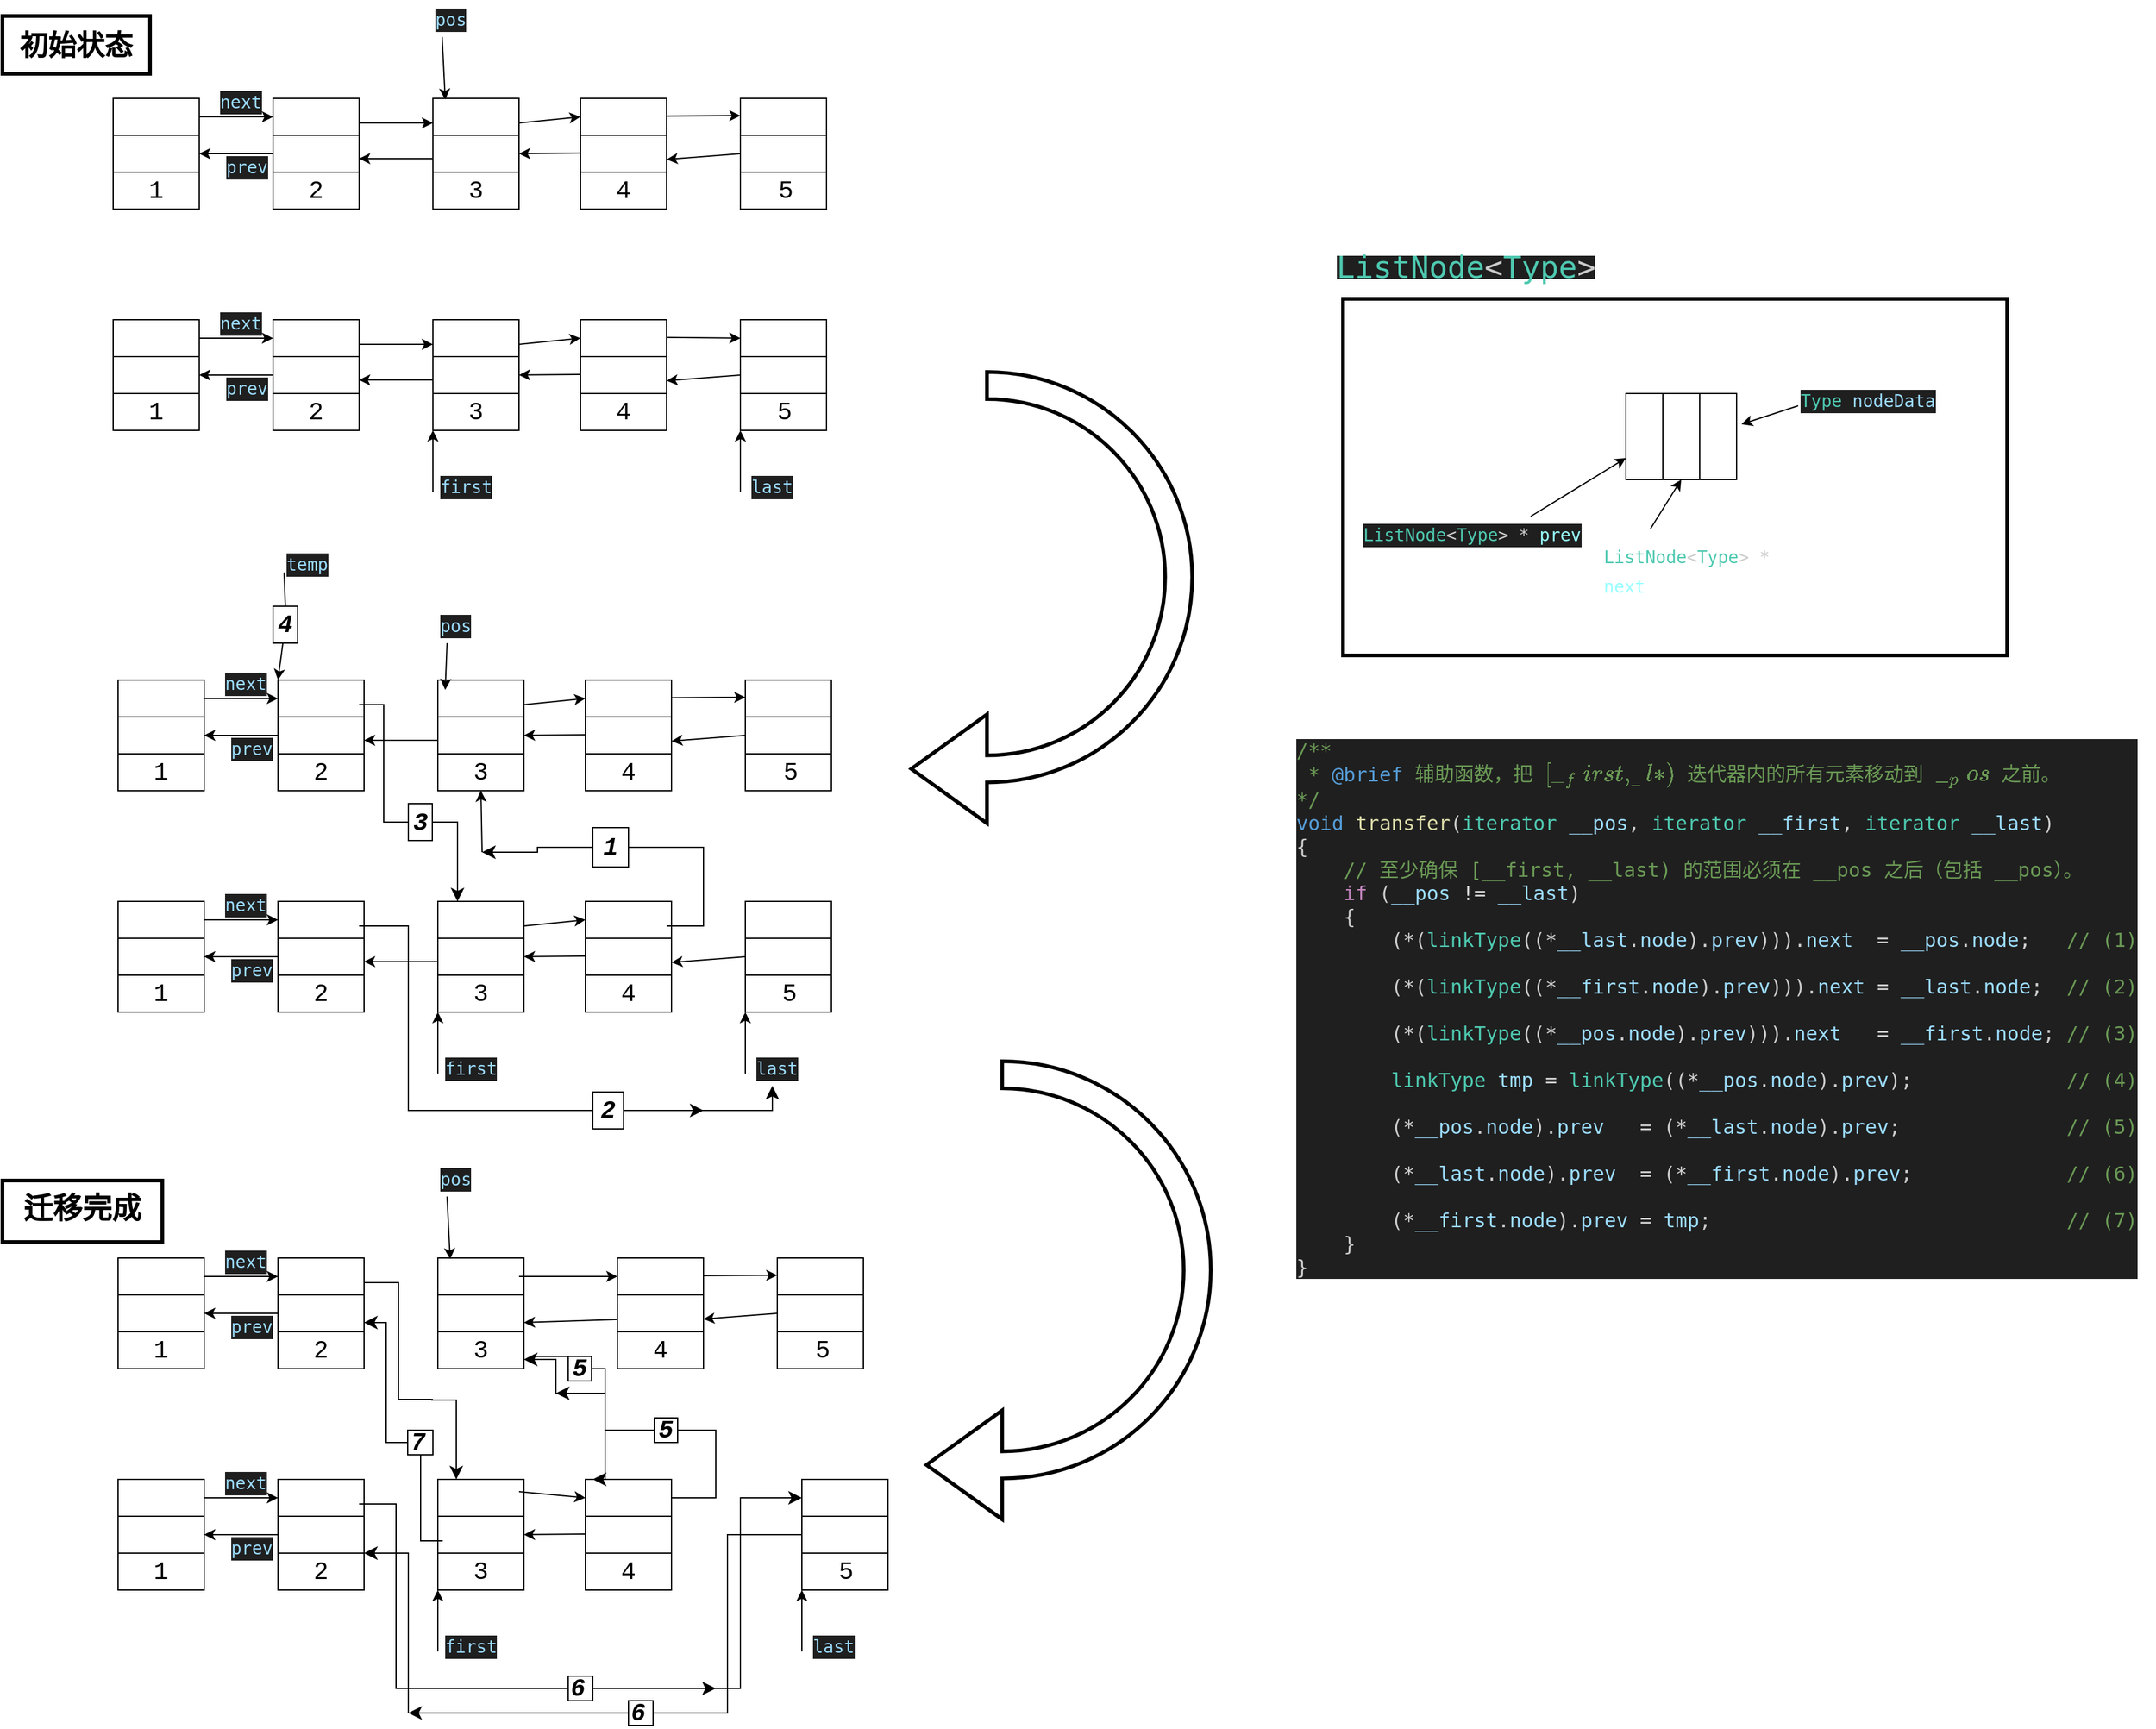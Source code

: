 <mxfile>
    <diagram id="oatgXwFVoJRLokQ6IxVp" name="第 1 页">
        <mxGraphModel dx="3035" dy="1394" grid="1" gridSize="10" guides="1" tooltips="1" connect="1" arrows="1" fold="1" page="1" pageScale="1" pageWidth="900" pageHeight="1600" math="0" shadow="0">
            <root>
                <mxCell id="0"/>
                <mxCell id="1" parent="0"/>
                <mxCell id="4" value="" style="rounded=0;whiteSpace=wrap;html=1;sketch=0;hachureGap=4;jiggle=2;curveFitting=1;fontFamily=Architects Daughter;fontSource=https%3A%2F%2Ffonts.googleapis.com%2Fcss%3Ffamily%3DArchitects%2BDaughter;fontSize=20;" parent="1" vertex="1">
                    <mxGeometry x="1320" y="937" width="90" height="70" as="geometry"/>
                </mxCell>
                <mxCell id="5" value="" style="rounded=0;whiteSpace=wrap;html=1;sketch=0;hachureGap=4;jiggle=2;curveFitting=1;fontFamily=Architects Daughter;fontSource=https%3A%2F%2Ffonts.googleapis.com%2Fcss%3Ffamily%3DArchitects%2BDaughter;fontSize=20;" parent="1" vertex="1">
                    <mxGeometry x="1320" y="937" width="30" height="70" as="geometry"/>
                </mxCell>
                <mxCell id="6" value="" style="rounded=0;whiteSpace=wrap;html=1;sketch=0;hachureGap=4;jiggle=2;curveFitting=1;fontFamily=Architects Daughter;fontSource=https%3A%2F%2Ffonts.googleapis.com%2Fcss%3Ffamily%3DArchitects%2BDaughter;fontSize=20;" parent="1" vertex="1">
                    <mxGeometry x="1350" y="937" width="30" height="70" as="geometry"/>
                </mxCell>
                <mxCell id="7" value="" style="rounded=0;whiteSpace=wrap;html=1;sketch=0;hachureGap=4;jiggle=2;curveFitting=1;fontFamily=Architects Daughter;fontSource=https%3A%2F%2Ffonts.googleapis.com%2Fcss%3Ffamily%3DArchitects%2BDaughter;fontSize=20;" parent="1" vertex="1">
                    <mxGeometry x="1380" y="937" width="30" height="70" as="geometry"/>
                </mxCell>
                <mxCell id="8" value="&lt;div style=&quot;color: rgb(204, 204, 204); background-color: rgb(31, 31, 31); font-family: Consolas, 微软雅黑, monospace, Consolas, &amp;quot;Courier New&amp;quot;, monospace; line-height: 19px; font-size: 25px;&quot;&gt;&lt;span style=&quot;color: rgb(78, 201, 176);&quot;&gt;ListNode&lt;/span&gt;&amp;lt;&lt;span style=&quot;color: rgb(78, 201, 176);&quot;&gt;Type&lt;/span&gt;&amp;gt;&lt;br&gt;&lt;/div&gt;" style="text;html=1;strokeColor=none;fillColor=none;align=center;verticalAlign=middle;whiteSpace=wrap;rounded=0;sketch=0;hachureGap=4;jiggle=2;curveFitting=1;fontFamily=Architects Daughter;fontSource=https%3A%2F%2Ffonts.googleapis.com%2Fcss%3Ffamily%3DArchitects%2BDaughter;fontSize=20;" parent="1" vertex="1">
                    <mxGeometry x="1090" y="807" width="200" height="53" as="geometry"/>
                </mxCell>
                <mxCell id="10" value="" style="endArrow=classic;html=1;hachureGap=4;fontFamily=Architects Daughter;fontSource=https%3A%2F%2Ffonts.googleapis.com%2Fcss%3Ffamily%3DArchitects%2BDaughter;fontSize=16;exitX=0.75;exitY=0;exitDx=0;exitDy=0;entryX=0;entryY=0.75;entryDx=0;entryDy=0;" parent="1" edge="1" target="5" source="534">
                    <mxGeometry width="50" height="50" relative="1" as="geometry">
                        <mxPoint x="1300" y="1047" as="sourcePoint"/>
                        <mxPoint x="1330" y="1007" as="targetPoint"/>
                    </mxGeometry>
                </mxCell>
                <mxCell id="12" value="" style="endArrow=classic;html=1;sketch=0;hachureGap=4;jiggle=2;curveFitting=1;fontFamily=Architects Daughter;fontSource=https%3A%2F%2Ffonts.googleapis.com%2Fcss%3Ffamily%3DArchitects%2BDaughter;fontSize=16;entryX=0.5;entryY=1;entryDx=0;entryDy=0;" parent="1" target="6" edge="1">
                    <mxGeometry width="50" height="50" relative="1" as="geometry">
                        <mxPoint x="1340" y="1047" as="sourcePoint"/>
                        <mxPoint x="1370" y="1017" as="targetPoint"/>
                    </mxGeometry>
                </mxCell>
                <mxCell id="13" value="&lt;span style=&quot;border-color: rgb(0, 0, 0); font-family: Consolas, 微软雅黑, monospace, Consolas, &amp;quot;Courier New&amp;quot;, monospace; font-size: 14px; font-style: normal; font-variant-ligatures: normal; font-variant-caps: normal; font-weight: 400; letter-spacing: normal; orphans: 2; text-align: center; text-indent: 0px; text-transform: none; widows: 2; word-spacing: 0px; -webkit-text-stroke-width: 0px; text-decoration-thickness: initial; text-decoration-style: initial; text-decoration-color: initial; color: rgb(204, 204, 204);&quot;&gt;&lt;span style=&quot;border-color: rgb(0, 0, 0); color: rgb(78, 201, 176);&quot;&gt;ListNode&lt;/span&gt;&amp;lt;&lt;span style=&quot;border-color: rgb(0, 0, 0); color: rgb(78, 201, 176);&quot;&gt;Type&lt;/span&gt;&amp;gt; * &lt;/span&gt;&lt;span style=&quot;border-color: rgb(0, 0, 0); font-family: Consolas, 微软雅黑, monospace, Consolas, &amp;quot;Courier New&amp;quot;, monospace; font-size: 14px; font-style: normal; font-variant-ligatures: normal; font-variant-caps: normal; font-weight: 400; letter-spacing: normal; orphans: 2; text-align: center; text-indent: 0px; text-transform: none; widows: 2; word-spacing: 0px; -webkit-text-stroke-width: 0px; text-decoration-thickness: initial; text-decoration-style: initial; text-decoration-color: initial;&quot;&gt;&lt;font color=&quot;#99ffff&quot;&gt;next&lt;/font&gt;&lt;/span&gt;" style="text;whiteSpace=wrap;html=1;fontSize=20;fontFamily=Architects Daughter;" parent="1" vertex="1">
                    <mxGeometry x="1300" y="1050" width="170" height="37" as="geometry"/>
                </mxCell>
                <mxCell id="14" value="" style="endArrow=classic;html=1;sketch=0;hachureGap=4;jiggle=2;curveFitting=1;fontFamily=Architects Daughter;fontSource=https%3A%2F%2Ffonts.googleapis.com%2Fcss%3Ffamily%3DArchitects%2BDaughter;fontSize=16;entryX=1.133;entryY=0.357;entryDx=0;entryDy=0;entryPerimeter=0;" parent="1" target="7" edge="1">
                    <mxGeometry width="50" height="50" relative="1" as="geometry">
                        <mxPoint x="1460" y="947" as="sourcePoint"/>
                        <mxPoint x="1470" y="937" as="targetPoint"/>
                    </mxGeometry>
                </mxCell>
                <mxCell id="15" value="&lt;div style=&quot;color: rgb(204, 204, 204); background-color: rgb(31, 31, 31); font-family: Consolas, 微软雅黑, monospace, Consolas, &amp;quot;Courier New&amp;quot;, monospace; font-weight: normal; font-size: 14px; line-height: 19px;&quot;&gt;&lt;div&gt;&lt;span style=&quot;color: rgb(78, 201, 176); text-align: center;&quot;&gt;Type&amp;nbsp;&lt;/span&gt;&lt;span style=&quot;color: #9cdcfe;&quot;&gt;nodeData&lt;/span&gt;&lt;/div&gt;&lt;/div&gt;" style="text;whiteSpace=wrap;html=1;fontSize=20;fontFamily=Architects Daughter;" parent="1" vertex="1">
                    <mxGeometry x="1460" y="927" width="70" height="30" as="geometry"/>
                </mxCell>
                <mxCell id="45" value="" style="rounded=0;whiteSpace=wrap;html=1;sketch=0;hachureGap=4;jiggle=2;curveFitting=1;fontFamily=Architects Daughter;fontSource=https%3A%2F%2Ffonts.googleapis.com%2Fcss%3Ffamily%3DArchitects%2BDaughter;fontSize=20;rotation=90;" parent="1" vertex="1">
                    <mxGeometry x="110" y="857" width="30" height="70" as="geometry"/>
                </mxCell>
                <mxCell id="52" value="" style="rounded=0;whiteSpace=wrap;html=1;sketch=0;hachureGap=4;jiggle=2;curveFitting=1;fontFamily=Architects Daughter;fontSource=https%3A%2F%2Ffonts.googleapis.com%2Fcss%3Ffamily%3DArchitects%2BDaughter;fontSize=20;rotation=90;" parent="1" vertex="1">
                    <mxGeometry x="110" y="887" width="30" height="70" as="geometry"/>
                </mxCell>
                <mxCell id="53" value="" style="rounded=0;whiteSpace=wrap;html=1;sketch=0;hachureGap=4;jiggle=2;curveFitting=1;fontFamily=Architects Daughter;fontSource=https%3A%2F%2Ffonts.googleapis.com%2Fcss%3Ffamily%3DArchitects%2BDaughter;fontSize=20;rotation=90;" parent="1" vertex="1">
                    <mxGeometry x="110" y="917" width="30" height="70" as="geometry"/>
                </mxCell>
                <mxCell id="69" value="" style="rounded=0;whiteSpace=wrap;html=1;sketch=0;hachureGap=4;jiggle=2;curveFitting=1;fontFamily=Architects Daughter;fontSource=https%3A%2F%2Ffonts.googleapis.com%2Fcss%3Ffamily%3DArchitects%2BDaughter;fontSize=20;rotation=90;" parent="1" vertex="1">
                    <mxGeometry x="240" y="857" width="30" height="70" as="geometry"/>
                </mxCell>
                <mxCell id="70" value="" style="rounded=0;whiteSpace=wrap;html=1;sketch=0;hachureGap=4;jiggle=2;curveFitting=1;fontFamily=Architects Daughter;fontSource=https%3A%2F%2Ffonts.googleapis.com%2Fcss%3Ffamily%3DArchitects%2BDaughter;fontSize=20;rotation=90;" parent="1" vertex="1">
                    <mxGeometry x="240" y="887" width="30" height="70" as="geometry"/>
                </mxCell>
                <mxCell id="71" value="" style="rounded=0;whiteSpace=wrap;html=1;sketch=0;hachureGap=4;jiggle=2;curveFitting=1;fontFamily=Architects Daughter;fontSource=https%3A%2F%2Ffonts.googleapis.com%2Fcss%3Ffamily%3DArchitects%2BDaughter;fontSize=20;rotation=90;" parent="1" vertex="1">
                    <mxGeometry x="240" y="917" width="30" height="70" as="geometry"/>
                </mxCell>
                <mxCell id="72" value="" style="rounded=0;whiteSpace=wrap;html=1;sketch=0;hachureGap=4;jiggle=2;curveFitting=1;fontFamily=Architects Daughter;fontSource=https%3A%2F%2Ffonts.googleapis.com%2Fcss%3Ffamily%3DArchitects%2BDaughter;fontSize=20;rotation=90;" parent="1" vertex="1">
                    <mxGeometry x="370" y="857" width="30" height="70" as="geometry"/>
                </mxCell>
                <mxCell id="73" value="" style="rounded=0;whiteSpace=wrap;html=1;sketch=0;hachureGap=4;jiggle=2;curveFitting=1;fontFamily=Architects Daughter;fontSource=https%3A%2F%2Ffonts.googleapis.com%2Fcss%3Ffamily%3DArchitects%2BDaughter;fontSize=20;rotation=90;" parent="1" vertex="1">
                    <mxGeometry x="370" y="887" width="30" height="70" as="geometry"/>
                </mxCell>
                <mxCell id="74" value="" style="rounded=0;whiteSpace=wrap;html=1;sketch=0;hachureGap=4;jiggle=2;curveFitting=1;fontFamily=Architects Daughter;fontSource=https%3A%2F%2Ffonts.googleapis.com%2Fcss%3Ffamily%3DArchitects%2BDaughter;fontSize=20;rotation=90;" parent="1" vertex="1">
                    <mxGeometry x="370" y="917" width="30" height="70" as="geometry"/>
                </mxCell>
                <mxCell id="75" value="" style="rounded=0;whiteSpace=wrap;html=1;sketch=0;hachureGap=4;jiggle=2;curveFitting=1;fontFamily=Architects Daughter;fontSource=https%3A%2F%2Ffonts.googleapis.com%2Fcss%3Ffamily%3DArchitects%2BDaughter;fontSize=20;rotation=90;" parent="1" vertex="1">
                    <mxGeometry x="490" y="857" width="30" height="70" as="geometry"/>
                </mxCell>
                <mxCell id="76" value="" style="rounded=0;whiteSpace=wrap;html=1;sketch=0;hachureGap=4;jiggle=2;curveFitting=1;fontFamily=Architects Daughter;fontSource=https%3A%2F%2Ffonts.googleapis.com%2Fcss%3Ffamily%3DArchitects%2BDaughter;fontSize=20;rotation=90;" parent="1" vertex="1">
                    <mxGeometry x="490" y="887" width="30" height="70" as="geometry"/>
                </mxCell>
                <mxCell id="77" value="" style="rounded=0;whiteSpace=wrap;html=1;sketch=0;hachureGap=4;jiggle=2;curveFitting=1;fontFamily=Architects Daughter;fontSource=https%3A%2F%2Ffonts.googleapis.com%2Fcss%3Ffamily%3DArchitects%2BDaughter;fontSize=20;rotation=90;" parent="1" vertex="1">
                    <mxGeometry x="490" y="917" width="30" height="70" as="geometry"/>
                </mxCell>
                <mxCell id="78" value="" style="rounded=0;whiteSpace=wrap;html=1;sketch=0;hachureGap=4;jiggle=2;curveFitting=1;fontFamily=Architects Daughter;fontSource=https%3A%2F%2Ffonts.googleapis.com%2Fcss%3Ffamily%3DArchitects%2BDaughter;fontSize=20;rotation=90;" parent="1" vertex="1">
                    <mxGeometry x="620" y="857" width="30" height="70" as="geometry"/>
                </mxCell>
                <mxCell id="79" value="" style="rounded=0;whiteSpace=wrap;html=1;sketch=0;hachureGap=4;jiggle=2;curveFitting=1;fontFamily=Architects Daughter;fontSource=https%3A%2F%2Ffonts.googleapis.com%2Fcss%3Ffamily%3DArchitects%2BDaughter;fontSize=20;rotation=90;" parent="1" vertex="1">
                    <mxGeometry x="620" y="887" width="30" height="70" as="geometry"/>
                </mxCell>
                <mxCell id="80" value="" style="rounded=0;whiteSpace=wrap;html=1;sketch=0;hachureGap=4;jiggle=2;curveFitting=1;fontFamily=Architects Daughter;fontSource=https%3A%2F%2Ffonts.googleapis.com%2Fcss%3Ffamily%3DArchitects%2BDaughter;fontSize=20;rotation=90;" parent="1" vertex="1">
                    <mxGeometry x="620" y="917" width="30" height="70" as="geometry"/>
                </mxCell>
                <mxCell id="81" value="" style="endArrow=classic;html=1;sketch=0;hachureGap=4;jiggle=2;curveFitting=1;fontFamily=Architects Daughter;fontSource=https%3A%2F%2Ffonts.googleapis.com%2Fcss%3Ffamily%3DArchitects%2BDaughter;fontSize=16;entryX=0.5;entryY=1;entryDx=0;entryDy=0;" parent="1" target="69" edge="1">
                    <mxGeometry width="50" height="50" relative="1" as="geometry">
                        <mxPoint x="160" y="892" as="sourcePoint"/>
                        <mxPoint x="230" y="897" as="targetPoint"/>
                    </mxGeometry>
                </mxCell>
                <mxCell id="82" value="" style="endArrow=classic;html=1;sketch=0;hachureGap=4;jiggle=2;curveFitting=1;fontFamily=Architects Daughter;fontSource=https%3A%2F%2Ffonts.googleapis.com%2Fcss%3Ffamily%3DArchitects%2BDaughter;fontSize=16;" parent="1" edge="1">
                    <mxGeometry width="50" height="50" relative="1" as="geometry">
                        <mxPoint x="290" y="897" as="sourcePoint"/>
                        <mxPoint x="350" y="897" as="targetPoint"/>
                    </mxGeometry>
                </mxCell>
                <mxCell id="83" value="" style="endArrow=classic;html=1;sketch=0;hachureGap=4;jiggle=2;curveFitting=1;fontFamily=Architects Daughter;fontSource=https%3A%2F%2Ffonts.googleapis.com%2Fcss%3Ffamily%3DArchitects%2BDaughter;fontSize=16;entryX=0.5;entryY=1;entryDx=0;entryDy=0;" parent="1" target="75" edge="1">
                    <mxGeometry width="50" height="50" relative="1" as="geometry">
                        <mxPoint x="420.0" y="897" as="sourcePoint"/>
                        <mxPoint x="480.0" y="897" as="targetPoint"/>
                    </mxGeometry>
                </mxCell>
                <mxCell id="84" value="" style="endArrow=classic;html=1;sketch=0;hachureGap=4;jiggle=2;curveFitting=1;fontFamily=Architects Daughter;fontSource=https%3A%2F%2Ffonts.googleapis.com%2Fcss%3Ffamily%3DArchitects%2BDaughter;fontSize=16;entryX=0.5;entryY=1;entryDx=0;entryDy=0;" parent="1" edge="1" target="78">
                    <mxGeometry width="50" height="50" relative="1" as="geometry">
                        <mxPoint x="540.0" y="891.41" as="sourcePoint"/>
                        <mxPoint x="600" y="891" as="targetPoint"/>
                    </mxGeometry>
                </mxCell>
                <mxCell id="85" value="" style="endArrow=classic;html=1;sketch=0;hachureGap=4;jiggle=2;curveFitting=1;fontFamily=Architects Daughter;fontSource=https%3A%2F%2Ffonts.googleapis.com%2Fcss%3Ffamily%3DArchitects%2BDaughter;fontSize=16;entryX=0.5;entryY=0;entryDx=0;entryDy=0;exitX=0.5;exitY=1;exitDx=0;exitDy=0;" parent="1" source="70" target="52" edge="1">
                    <mxGeometry width="50" height="50" relative="1" as="geometry">
                        <mxPoint x="190" y="1027" as="sourcePoint"/>
                        <mxPoint x="240" y="977" as="targetPoint"/>
                    </mxGeometry>
                </mxCell>
                <mxCell id="86" value="" style="endArrow=classic;html=1;sketch=0;hachureGap=4;jiggle=2;curveFitting=1;fontFamily=Architects Daughter;fontSource=https%3A%2F%2Ffonts.googleapis.com%2Fcss%3Ffamily%3DArchitects%2BDaughter;fontSize=16;entryX=0.5;entryY=0;entryDx=0;entryDy=0;exitX=0.5;exitY=1;exitDx=0;exitDy=0;" parent="1" edge="1">
                    <mxGeometry width="50" height="50" relative="1" as="geometry">
                        <mxPoint x="350" y="926" as="sourcePoint"/>
                        <mxPoint x="290" y="926" as="targetPoint"/>
                    </mxGeometry>
                </mxCell>
                <mxCell id="88" value="" style="endArrow=classic;html=1;sketch=0;hachureGap=4;jiggle=2;curveFitting=1;fontFamily=Architects Daughter;fontSource=https%3A%2F%2Ffonts.googleapis.com%2Fcss%3Ffamily%3DArchitects%2BDaughter;fontSize=16;exitX=0.5;exitY=1;exitDx=0;exitDy=0;" parent="1" edge="1">
                    <mxGeometry width="50" height="50" relative="1" as="geometry">
                        <mxPoint x="470" y="921.5" as="sourcePoint"/>
                        <mxPoint x="420" y="922" as="targetPoint"/>
                    </mxGeometry>
                </mxCell>
                <mxCell id="89" value="" style="endArrow=classic;html=1;sketch=0;hachureGap=4;jiggle=2;curveFitting=1;fontFamily=Architects Daughter;fontSource=https%3A%2F%2Ffonts.googleapis.com%2Fcss%3Ffamily%3DArchitects%2BDaughter;fontSize=16;exitX=0.5;exitY=1;exitDx=0;exitDy=0;" parent="1" source="79" edge="1">
                    <mxGeometry width="50" height="50" relative="1" as="geometry">
                        <mxPoint x="590" y="926.17" as="sourcePoint"/>
                        <mxPoint x="540" y="926.67" as="targetPoint"/>
                    </mxGeometry>
                </mxCell>
                <mxCell id="90" value="&lt;div style=&quot;color: rgb(204, 204, 204); background-color: rgb(31, 31, 31); font-family: Consolas, 微软雅黑, monospace, Consolas, &amp;quot;Courier New&amp;quot;, monospace; font-weight: normal; font-size: 14px; line-height: 19px;&quot;&gt;&lt;div&gt;&lt;span style=&quot;color: #9cdcfe;&quot;&gt;prev&lt;/span&gt;&lt;/div&gt;&lt;/div&gt;" style="text;whiteSpace=wrap;html=1;fontSize=20;fontFamily=Architects Daughter;" parent="1" vertex="1">
                    <mxGeometry x="180" y="917" width="30" height="30" as="geometry"/>
                </mxCell>
                <mxCell id="92" value="" style="endArrow=classic;html=1;sketch=0;hachureGap=4;jiggle=2;curveFitting=1;fontFamily=Architects Daughter;fontSource=https%3A%2F%2Ffonts.googleapis.com%2Fcss%3Ffamily%3DArchitects%2BDaughter;fontSize=16;" parent="1" edge="1">
                    <mxGeometry width="50" height="50" relative="1" as="geometry">
                        <mxPoint x="350" y="1017" as="sourcePoint"/>
                        <mxPoint x="350" y="967" as="targetPoint"/>
                    </mxGeometry>
                </mxCell>
                <mxCell id="93" value="&lt;div style=&quot;color: rgb(204, 204, 204); background-color: rgb(31, 31, 31); font-family: Consolas, 微软雅黑, monospace, Consolas, &amp;quot;Courier New&amp;quot;, monospace; font-weight: normal; font-size: 14px; line-height: 19px;&quot;&gt;&lt;div&gt;&lt;span style=&quot;color: #9cdcfe;&quot;&gt;first&lt;/span&gt;&lt;/div&gt;&lt;/div&gt;" style="text;whiteSpace=wrap;html=1;fontSize=20;fontFamily=Architects Daughter;" parent="1" vertex="1">
                    <mxGeometry x="354" y="997" width="40" height="30" as="geometry"/>
                </mxCell>
                <mxCell id="94" value="" style="endArrow=classic;html=1;sketch=0;hachureGap=4;jiggle=2;curveFitting=1;fontFamily=Architects Daughter;fontSource=https%3A%2F%2Ffonts.googleapis.com%2Fcss%3Ffamily%3DArchitects%2BDaughter;fontSize=16;" parent="1" edge="1">
                    <mxGeometry width="50" height="50" relative="1" as="geometry">
                        <mxPoint x="600" y="1017" as="sourcePoint"/>
                        <mxPoint x="600" y="967" as="targetPoint"/>
                    </mxGeometry>
                </mxCell>
                <mxCell id="95" value="&lt;div style=&quot;color: rgb(204, 204, 204); background-color: rgb(31, 31, 31); font-family: Consolas, 微软雅黑, monospace, Consolas, &amp;quot;Courier New&amp;quot;, monospace; font-weight: normal; font-size: 14px; line-height: 19px;&quot;&gt;&lt;div&gt;&lt;span style=&quot;color: #9cdcfe;&quot;&gt;last&lt;/span&gt;&lt;/div&gt;&lt;/div&gt;" style="text;whiteSpace=wrap;html=1;fontSize=20;fontFamily=Architects Daughter;" parent="1" vertex="1">
                    <mxGeometry x="607" y="997" width="30" height="30" as="geometry"/>
                </mxCell>
                <mxCell id="97" value="&lt;div style=&quot;color: rgb(204, 204, 204); background-color: rgb(31, 31, 31); font-family: Consolas, 微软雅黑, monospace, Consolas, &amp;quot;Courier New&amp;quot;, monospace; font-weight: normal; font-size: 14px; line-height: 19px;&quot;&gt;&lt;div&gt;&lt;span style=&quot;color: #9cdcfe;&quot;&gt;pos&lt;/span&gt;&lt;/div&gt;&lt;/div&gt;" style="text;whiteSpace=wrap;html=1;fontSize=20;fontFamily=Architects Daughter;" parent="1" vertex="1">
                    <mxGeometry x="350" y="617" width="30" height="30" as="geometry"/>
                </mxCell>
                <mxCell id="98" value="&lt;font size=&quot;1&quot; face=&quot;Lucida Console&quot;&gt;&lt;b style=&quot;font-size: 23px;&quot;&gt;初始状态&lt;/b&gt;&lt;/font&gt;" style="text;html=1;strokeColor=default;fillColor=none;align=center;verticalAlign=middle;whiteSpace=wrap;rounded=0;sketch=0;hachureGap=4;jiggle=2;curveFitting=1;fontFamily=Architects Daughter;fontSource=https%3A%2F%2Ffonts.googleapis.com%2Fcss%3Ffamily%3DArchitects%2BDaughter;fontSize=20;strokeWidth=3;" parent="1" vertex="1">
                    <mxGeometry y="630" width="120" height="47" as="geometry"/>
                </mxCell>
                <mxCell id="290" value="&lt;div style=&quot;color: rgb(204, 204, 204); background-color: rgb(31, 31, 31); font-family: Consolas, 微软雅黑, monospace, Consolas, &amp;quot;Courier New&amp;quot;, monospace; font-weight: normal; font-size: 14px; line-height: 19px;&quot;&gt;&lt;div&gt;&lt;span style=&quot;color: #9cdcfe;&quot;&gt;next&lt;/span&gt;&lt;/div&gt;&lt;/div&gt;" style="text;whiteSpace=wrap;html=1;fontSize=20;fontFamily=Architects Daughter;" parent="1" vertex="1">
                    <mxGeometry x="175" y="864" width="30" height="30" as="geometry"/>
                </mxCell>
                <mxCell id="292" value="" style="rounded=0;whiteSpace=wrap;html=1;sketch=0;hachureGap=4;jiggle=2;curveFitting=1;fontFamily=Architects Daughter;fontSource=https%3A%2F%2Ffonts.googleapis.com%2Fcss%3Ffamily%3DArchitects%2BDaughter;fontSize=20;rotation=90;" vertex="1" parent="1">
                    <mxGeometry x="110" y="677" width="30" height="70" as="geometry"/>
                </mxCell>
                <mxCell id="293" value="" style="rounded=0;whiteSpace=wrap;html=1;sketch=0;hachureGap=4;jiggle=2;curveFitting=1;fontFamily=Architects Daughter;fontSource=https%3A%2F%2Ffonts.googleapis.com%2Fcss%3Ffamily%3DArchitects%2BDaughter;fontSize=20;rotation=90;" vertex="1" parent="1">
                    <mxGeometry x="110" y="707" width="30" height="70" as="geometry"/>
                </mxCell>
                <mxCell id="294" value="" style="rounded=0;whiteSpace=wrap;html=1;sketch=0;hachureGap=4;jiggle=2;curveFitting=1;fontFamily=Architects Daughter;fontSource=https%3A%2F%2Ffonts.googleapis.com%2Fcss%3Ffamily%3DArchitects%2BDaughter;fontSize=20;rotation=90;" vertex="1" parent="1">
                    <mxGeometry x="110" y="737" width="30" height="70" as="geometry"/>
                </mxCell>
                <mxCell id="295" value="" style="rounded=0;whiteSpace=wrap;html=1;sketch=0;hachureGap=4;jiggle=2;curveFitting=1;fontFamily=Architects Daughter;fontSource=https%3A%2F%2Ffonts.googleapis.com%2Fcss%3Ffamily%3DArchitects%2BDaughter;fontSize=20;rotation=90;" vertex="1" parent="1">
                    <mxGeometry x="240" y="677" width="30" height="70" as="geometry"/>
                </mxCell>
                <mxCell id="296" value="" style="rounded=0;whiteSpace=wrap;html=1;sketch=0;hachureGap=4;jiggle=2;curveFitting=1;fontFamily=Architects Daughter;fontSource=https%3A%2F%2Ffonts.googleapis.com%2Fcss%3Ffamily%3DArchitects%2BDaughter;fontSize=20;rotation=90;" vertex="1" parent="1">
                    <mxGeometry x="240" y="707" width="30" height="70" as="geometry"/>
                </mxCell>
                <mxCell id="297" value="" style="rounded=0;whiteSpace=wrap;html=1;sketch=0;hachureGap=4;jiggle=2;curveFitting=1;fontFamily=Architects Daughter;fontSource=https%3A%2F%2Ffonts.googleapis.com%2Fcss%3Ffamily%3DArchitects%2BDaughter;fontSize=20;rotation=90;" vertex="1" parent="1">
                    <mxGeometry x="240" y="737" width="30" height="70" as="geometry"/>
                </mxCell>
                <mxCell id="298" value="" style="rounded=0;whiteSpace=wrap;html=1;sketch=0;hachureGap=4;jiggle=2;curveFitting=1;fontFamily=Architects Daughter;fontSource=https%3A%2F%2Ffonts.googleapis.com%2Fcss%3Ffamily%3DArchitects%2BDaughter;fontSize=20;rotation=90;" vertex="1" parent="1">
                    <mxGeometry x="370" y="677" width="30" height="70" as="geometry"/>
                </mxCell>
                <mxCell id="299" value="" style="rounded=0;whiteSpace=wrap;html=1;sketch=0;hachureGap=4;jiggle=2;curveFitting=1;fontFamily=Architects Daughter;fontSource=https%3A%2F%2Ffonts.googleapis.com%2Fcss%3Ffamily%3DArchitects%2BDaughter;fontSize=20;rotation=90;" vertex="1" parent="1">
                    <mxGeometry x="370" y="707" width="30" height="70" as="geometry"/>
                </mxCell>
                <mxCell id="300" value="" style="rounded=0;whiteSpace=wrap;html=1;sketch=0;hachureGap=4;jiggle=2;curveFitting=1;fontFamily=Architects Daughter;fontSource=https%3A%2F%2Ffonts.googleapis.com%2Fcss%3Ffamily%3DArchitects%2BDaughter;fontSize=20;rotation=90;" vertex="1" parent="1">
                    <mxGeometry x="370" y="737" width="30" height="70" as="geometry"/>
                </mxCell>
                <mxCell id="301" value="" style="rounded=0;whiteSpace=wrap;html=1;sketch=0;hachureGap=4;jiggle=2;curveFitting=1;fontFamily=Architects Daughter;fontSource=https%3A%2F%2Ffonts.googleapis.com%2Fcss%3Ffamily%3DArchitects%2BDaughter;fontSize=20;rotation=90;" vertex="1" parent="1">
                    <mxGeometry x="490" y="677" width="30" height="70" as="geometry"/>
                </mxCell>
                <mxCell id="302" value="" style="rounded=0;whiteSpace=wrap;html=1;sketch=0;hachureGap=4;jiggle=2;curveFitting=1;fontFamily=Architects Daughter;fontSource=https%3A%2F%2Ffonts.googleapis.com%2Fcss%3Ffamily%3DArchitects%2BDaughter;fontSize=20;rotation=90;" vertex="1" parent="1">
                    <mxGeometry x="490" y="707" width="30" height="70" as="geometry"/>
                </mxCell>
                <mxCell id="303" value="" style="rounded=0;whiteSpace=wrap;html=1;sketch=0;hachureGap=4;jiggle=2;curveFitting=1;fontFamily=Architects Daughter;fontSource=https%3A%2F%2Ffonts.googleapis.com%2Fcss%3Ffamily%3DArchitects%2BDaughter;fontSize=20;rotation=90;" vertex="1" parent="1">
                    <mxGeometry x="490" y="737" width="30" height="70" as="geometry"/>
                </mxCell>
                <mxCell id="304" value="" style="rounded=0;whiteSpace=wrap;html=1;sketch=0;hachureGap=4;jiggle=2;curveFitting=1;fontFamily=Architects Daughter;fontSource=https%3A%2F%2Ffonts.googleapis.com%2Fcss%3Ffamily%3DArchitects%2BDaughter;fontSize=20;rotation=90;" vertex="1" parent="1">
                    <mxGeometry x="620" y="677" width="30" height="70" as="geometry"/>
                </mxCell>
                <mxCell id="305" value="" style="rounded=0;whiteSpace=wrap;html=1;sketch=0;hachureGap=4;jiggle=2;curveFitting=1;fontFamily=Architects Daughter;fontSource=https%3A%2F%2Ffonts.googleapis.com%2Fcss%3Ffamily%3DArchitects%2BDaughter;fontSize=20;rotation=90;" vertex="1" parent="1">
                    <mxGeometry x="620" y="707" width="30" height="70" as="geometry"/>
                </mxCell>
                <mxCell id="306" value="" style="rounded=0;whiteSpace=wrap;html=1;sketch=0;hachureGap=4;jiggle=2;curveFitting=1;fontFamily=Architects Daughter;fontSource=https%3A%2F%2Ffonts.googleapis.com%2Fcss%3Ffamily%3DArchitects%2BDaughter;fontSize=20;rotation=90;" vertex="1" parent="1">
                    <mxGeometry x="620" y="737" width="30" height="70" as="geometry"/>
                </mxCell>
                <mxCell id="307" value="" style="endArrow=classic;html=1;sketch=0;hachureGap=4;jiggle=2;curveFitting=1;fontFamily=Architects Daughter;fontSource=https%3A%2F%2Ffonts.googleapis.com%2Fcss%3Ffamily%3DArchitects%2BDaughter;fontSize=16;entryX=0.5;entryY=1;entryDx=0;entryDy=0;" edge="1" parent="1" target="295">
                    <mxGeometry width="50" height="50" relative="1" as="geometry">
                        <mxPoint x="160" y="712" as="sourcePoint"/>
                        <mxPoint x="230" y="717" as="targetPoint"/>
                    </mxGeometry>
                </mxCell>
                <mxCell id="308" value="" style="endArrow=classic;html=1;sketch=0;hachureGap=4;jiggle=2;curveFitting=1;fontFamily=Architects Daughter;fontSource=https%3A%2F%2Ffonts.googleapis.com%2Fcss%3Ffamily%3DArchitects%2BDaughter;fontSize=16;" edge="1" parent="1">
                    <mxGeometry width="50" height="50" relative="1" as="geometry">
                        <mxPoint x="290" y="717" as="sourcePoint"/>
                        <mxPoint x="350" y="717" as="targetPoint"/>
                    </mxGeometry>
                </mxCell>
                <mxCell id="309" value="" style="endArrow=classic;html=1;sketch=0;hachureGap=4;jiggle=2;curveFitting=1;fontFamily=Architects Daughter;fontSource=https%3A%2F%2Ffonts.googleapis.com%2Fcss%3Ffamily%3DArchitects%2BDaughter;fontSize=16;entryX=0.5;entryY=1;entryDx=0;entryDy=0;" edge="1" parent="1" target="301">
                    <mxGeometry width="50" height="50" relative="1" as="geometry">
                        <mxPoint x="420.0" y="717" as="sourcePoint"/>
                        <mxPoint x="480.0" y="717" as="targetPoint"/>
                    </mxGeometry>
                </mxCell>
                <mxCell id="310" value="" style="endArrow=classic;html=1;sketch=0;hachureGap=4;jiggle=2;curveFitting=1;fontFamily=Architects Daughter;fontSource=https%3A%2F%2Ffonts.googleapis.com%2Fcss%3Ffamily%3DArchitects%2BDaughter;fontSize=16;" edge="1" parent="1">
                    <mxGeometry width="50" height="50" relative="1" as="geometry">
                        <mxPoint x="540" y="711.41" as="sourcePoint"/>
                        <mxPoint x="600" y="711" as="targetPoint"/>
                    </mxGeometry>
                </mxCell>
                <mxCell id="311" value="" style="endArrow=classic;html=1;sketch=0;hachureGap=4;jiggle=2;curveFitting=1;fontFamily=Architects Daughter;fontSource=https%3A%2F%2Ffonts.googleapis.com%2Fcss%3Ffamily%3DArchitects%2BDaughter;fontSize=16;entryX=0.5;entryY=0;entryDx=0;entryDy=0;exitX=0.5;exitY=1;exitDx=0;exitDy=0;" edge="1" parent="1" source="296" target="293">
                    <mxGeometry width="50" height="50" relative="1" as="geometry">
                        <mxPoint x="190" y="847" as="sourcePoint"/>
                        <mxPoint x="240" y="797" as="targetPoint"/>
                    </mxGeometry>
                </mxCell>
                <mxCell id="312" value="" style="endArrow=classic;html=1;sketch=0;hachureGap=4;jiggle=2;curveFitting=1;fontFamily=Architects Daughter;fontSource=https%3A%2F%2Ffonts.googleapis.com%2Fcss%3Ffamily%3DArchitects%2BDaughter;fontSize=16;entryX=0.5;entryY=0;entryDx=0;entryDy=0;exitX=0.5;exitY=1;exitDx=0;exitDy=0;" edge="1" parent="1">
                    <mxGeometry width="50" height="50" relative="1" as="geometry">
                        <mxPoint x="350" y="746" as="sourcePoint"/>
                        <mxPoint x="290" y="746" as="targetPoint"/>
                    </mxGeometry>
                </mxCell>
                <mxCell id="313" value="" style="endArrow=classic;html=1;sketch=0;hachureGap=4;jiggle=2;curveFitting=1;fontFamily=Architects Daughter;fontSource=https%3A%2F%2Ffonts.googleapis.com%2Fcss%3Ffamily%3DArchitects%2BDaughter;fontSize=16;exitX=0.5;exitY=1;exitDx=0;exitDy=0;" edge="1" parent="1">
                    <mxGeometry width="50" height="50" relative="1" as="geometry">
                        <mxPoint x="470" y="741.5" as="sourcePoint"/>
                        <mxPoint x="420" y="742" as="targetPoint"/>
                    </mxGeometry>
                </mxCell>
                <mxCell id="314" value="" style="endArrow=classic;html=1;sketch=0;hachureGap=4;jiggle=2;curveFitting=1;fontFamily=Architects Daughter;fontSource=https%3A%2F%2Ffonts.googleapis.com%2Fcss%3Ffamily%3DArchitects%2BDaughter;fontSize=16;exitX=0.5;exitY=1;exitDx=0;exitDy=0;" edge="1" parent="1" source="305">
                    <mxGeometry width="50" height="50" relative="1" as="geometry">
                        <mxPoint x="590" y="746.17" as="sourcePoint"/>
                        <mxPoint x="540" y="746.67" as="targetPoint"/>
                    </mxGeometry>
                </mxCell>
                <mxCell id="315" value="&lt;div style=&quot;color: rgb(204, 204, 204); background-color: rgb(31, 31, 31); font-family: Consolas, 微软雅黑, monospace, Consolas, &amp;quot;Courier New&amp;quot;, monospace; font-weight: normal; font-size: 14px; line-height: 19px;&quot;&gt;&lt;div&gt;&lt;span style=&quot;color: #9cdcfe;&quot;&gt;prev&lt;/span&gt;&lt;/div&gt;&lt;/div&gt;" style="text;whiteSpace=wrap;html=1;fontSize=20;fontFamily=Architects Daughter;" vertex="1" parent="1">
                    <mxGeometry x="180" y="737" width="30" height="30" as="geometry"/>
                </mxCell>
                <mxCell id="316" value="" style="endArrow=classic;html=1;sketch=0;hachureGap=4;jiggle=2;curveFitting=1;fontFamily=Architects Daughter;fontSource=https%3A%2F%2Ffonts.googleapis.com%2Fcss%3Ffamily%3DArchitects%2BDaughter;fontSize=16;entryX=0.033;entryY=0.857;entryDx=0;entryDy=0;exitX=0.25;exitY=1;exitDx=0;exitDy=0;entryPerimeter=0;" edge="1" parent="1" source="97" target="298">
                    <mxGeometry width="50" height="50" relative="1" as="geometry">
                        <mxPoint x="370" y="810" as="sourcePoint"/>
                        <mxPoint x="374" y="780" as="targetPoint"/>
                    </mxGeometry>
                </mxCell>
                <mxCell id="320" value="&lt;div style=&quot;color: rgb(204, 204, 204); background-color: rgb(31, 31, 31); font-family: Consolas, 微软雅黑, monospace, Consolas, &amp;quot;Courier New&amp;quot;, monospace; font-weight: normal; font-size: 14px; line-height: 19px;&quot;&gt;&lt;div&gt;&lt;span style=&quot;color: #9cdcfe;&quot;&gt;next&lt;/span&gt;&lt;/div&gt;&lt;/div&gt;" style="text;whiteSpace=wrap;html=1;fontSize=20;fontFamily=Architects Daughter;" vertex="1" parent="1">
                    <mxGeometry x="175" y="684" width="30" height="30" as="geometry"/>
                </mxCell>
                <mxCell id="321" value="1" style="text;html=1;strokeColor=none;fillColor=none;align=center;verticalAlign=middle;whiteSpace=wrap;rounded=0;sketch=1;hachureGap=4;jiggle=2;curveFitting=1;fontFamily=Courier New;fontSize=20;" vertex="1" parent="1">
                    <mxGeometry x="95" y="757" width="60" height="30" as="geometry"/>
                </mxCell>
                <mxCell id="322" value="2" style="text;html=1;strokeColor=none;fillColor=none;align=center;verticalAlign=middle;whiteSpace=wrap;rounded=0;sketch=1;hachureGap=4;jiggle=2;curveFitting=1;fontFamily=Courier New;fontSize=20;" vertex="1" parent="1">
                    <mxGeometry x="225" y="757" width="60" height="30" as="geometry"/>
                </mxCell>
                <mxCell id="323" value="3" style="text;html=1;strokeColor=none;fillColor=none;align=center;verticalAlign=middle;whiteSpace=wrap;rounded=0;sketch=1;hachureGap=4;jiggle=2;curveFitting=1;fontFamily=Courier New;fontSize=20;" vertex="1" parent="1">
                    <mxGeometry x="355" y="757" width="60" height="30" as="geometry"/>
                </mxCell>
                <mxCell id="324" value="4" style="text;html=1;strokeColor=none;fillColor=none;align=center;verticalAlign=middle;whiteSpace=wrap;rounded=0;sketch=1;hachureGap=4;jiggle=2;curveFitting=1;fontFamily=Courier New;fontSize=20;" vertex="1" parent="1">
                    <mxGeometry x="475" y="757" width="60" height="30" as="geometry"/>
                </mxCell>
                <mxCell id="325" value="5" style="text;html=1;strokeColor=none;fillColor=none;align=center;verticalAlign=middle;whiteSpace=wrap;rounded=0;sketch=1;hachureGap=4;jiggle=2;curveFitting=1;fontFamily=Courier New;fontSize=20;" vertex="1" parent="1">
                    <mxGeometry x="607" y="757" width="60" height="30" as="geometry"/>
                </mxCell>
                <mxCell id="331" value="1" style="text;html=1;strokeColor=none;fillColor=none;align=center;verticalAlign=middle;whiteSpace=wrap;rounded=0;sketch=1;hachureGap=4;jiggle=2;curveFitting=1;fontFamily=Courier New;fontSize=20;" vertex="1" parent="1">
                    <mxGeometry x="95" y="937" width="60" height="30" as="geometry"/>
                </mxCell>
                <mxCell id="332" value="2" style="text;html=1;strokeColor=none;fillColor=none;align=center;verticalAlign=middle;whiteSpace=wrap;rounded=0;sketch=1;hachureGap=4;jiggle=2;curveFitting=1;fontFamily=Courier New;fontSize=20;" vertex="1" parent="1">
                    <mxGeometry x="225" y="937" width="60" height="30" as="geometry"/>
                </mxCell>
                <mxCell id="333" value="3" style="text;html=1;strokeColor=none;fillColor=none;align=center;verticalAlign=middle;whiteSpace=wrap;rounded=0;sketch=1;hachureGap=4;jiggle=2;curveFitting=1;fontFamily=Courier New;fontSize=20;" vertex="1" parent="1">
                    <mxGeometry x="355" y="937" width="60" height="30" as="geometry"/>
                </mxCell>
                <mxCell id="334" value="4" style="text;html=1;strokeColor=none;fillColor=none;align=center;verticalAlign=middle;whiteSpace=wrap;rounded=0;sketch=1;hachureGap=4;jiggle=2;curveFitting=1;fontFamily=Courier New;fontSize=20;" vertex="1" parent="1">
                    <mxGeometry x="475" y="937" width="60" height="30" as="geometry"/>
                </mxCell>
                <mxCell id="335" value="5" style="text;html=1;strokeColor=none;fillColor=none;align=center;verticalAlign=middle;whiteSpace=wrap;rounded=0;sketch=1;hachureGap=4;jiggle=2;curveFitting=1;fontFamily=Courier New;fontSize=20;" vertex="1" parent="1">
                    <mxGeometry x="606" y="937" width="60" height="30" as="geometry"/>
                </mxCell>
                <mxCell id="336" value="" style="rounded=0;whiteSpace=wrap;html=1;sketch=0;hachureGap=4;jiggle=2;curveFitting=1;fontFamily=Architects Daughter;fontSource=https%3A%2F%2Ffonts.googleapis.com%2Fcss%3Ffamily%3DArchitects%2BDaughter;fontSize=20;rotation=90;" vertex="1" parent="1">
                    <mxGeometry x="114" y="1330" width="30" height="70" as="geometry"/>
                </mxCell>
                <mxCell id="337" value="" style="rounded=0;whiteSpace=wrap;html=1;sketch=0;hachureGap=4;jiggle=2;curveFitting=1;fontFamily=Architects Daughter;fontSource=https%3A%2F%2Ffonts.googleapis.com%2Fcss%3Ffamily%3DArchitects%2BDaughter;fontSize=20;rotation=90;" vertex="1" parent="1">
                    <mxGeometry x="114" y="1360" width="30" height="70" as="geometry"/>
                </mxCell>
                <mxCell id="338" value="" style="rounded=0;whiteSpace=wrap;html=1;sketch=0;hachureGap=4;jiggle=2;curveFitting=1;fontFamily=Architects Daughter;fontSource=https%3A%2F%2Ffonts.googleapis.com%2Fcss%3Ffamily%3DArchitects%2BDaughter;fontSize=20;rotation=90;" vertex="1" parent="1">
                    <mxGeometry x="114" y="1390" width="30" height="70" as="geometry"/>
                </mxCell>
                <mxCell id="339" value="" style="rounded=0;whiteSpace=wrap;html=1;sketch=0;hachureGap=4;jiggle=2;curveFitting=1;fontFamily=Architects Daughter;fontSource=https%3A%2F%2Ffonts.googleapis.com%2Fcss%3Ffamily%3DArchitects%2BDaughter;fontSize=20;rotation=90;" vertex="1" parent="1">
                    <mxGeometry x="244" y="1330" width="30" height="70" as="geometry"/>
                </mxCell>
                <mxCell id="340" value="" style="rounded=0;whiteSpace=wrap;html=1;sketch=0;hachureGap=4;jiggle=2;curveFitting=1;fontFamily=Architects Daughter;fontSource=https%3A%2F%2Ffonts.googleapis.com%2Fcss%3Ffamily%3DArchitects%2BDaughter;fontSize=20;rotation=90;" vertex="1" parent="1">
                    <mxGeometry x="244" y="1360" width="30" height="70" as="geometry"/>
                </mxCell>
                <mxCell id="341" value="" style="rounded=0;whiteSpace=wrap;html=1;sketch=0;hachureGap=4;jiggle=2;curveFitting=1;fontFamily=Architects Daughter;fontSource=https%3A%2F%2Ffonts.googleapis.com%2Fcss%3Ffamily%3DArchitects%2BDaughter;fontSize=20;rotation=90;" vertex="1" parent="1">
                    <mxGeometry x="244" y="1390" width="30" height="70" as="geometry"/>
                </mxCell>
                <mxCell id="342" value="" style="rounded=0;whiteSpace=wrap;html=1;sketch=0;hachureGap=4;jiggle=2;curveFitting=1;fontFamily=Architects Daughter;fontSource=https%3A%2F%2Ffonts.googleapis.com%2Fcss%3Ffamily%3DArchitects%2BDaughter;fontSize=20;rotation=90;" vertex="1" parent="1">
                    <mxGeometry x="374" y="1330" width="30" height="70" as="geometry"/>
                </mxCell>
                <mxCell id="343" value="" style="rounded=0;whiteSpace=wrap;html=1;sketch=0;hachureGap=4;jiggle=2;curveFitting=1;fontFamily=Architects Daughter;fontSource=https%3A%2F%2Ffonts.googleapis.com%2Fcss%3Ffamily%3DArchitects%2BDaughter;fontSize=20;rotation=90;" vertex="1" parent="1">
                    <mxGeometry x="374" y="1360" width="30" height="70" as="geometry"/>
                </mxCell>
                <mxCell id="344" value="" style="rounded=0;whiteSpace=wrap;html=1;sketch=0;hachureGap=4;jiggle=2;curveFitting=1;fontFamily=Architects Daughter;fontSource=https%3A%2F%2Ffonts.googleapis.com%2Fcss%3Ffamily%3DArchitects%2BDaughter;fontSize=20;rotation=90;" vertex="1" parent="1">
                    <mxGeometry x="374" y="1390" width="30" height="70" as="geometry"/>
                </mxCell>
                <mxCell id="345" value="" style="rounded=0;whiteSpace=wrap;html=1;sketch=0;hachureGap=4;jiggle=2;curveFitting=1;fontFamily=Architects Daughter;fontSource=https%3A%2F%2Ffonts.googleapis.com%2Fcss%3Ffamily%3DArchitects%2BDaughter;fontSize=20;rotation=90;" vertex="1" parent="1">
                    <mxGeometry x="494" y="1330" width="30" height="70" as="geometry"/>
                </mxCell>
                <mxCell id="346" value="" style="rounded=0;whiteSpace=wrap;html=1;sketch=0;hachureGap=4;jiggle=2;curveFitting=1;fontFamily=Architects Daughter;fontSource=https%3A%2F%2Ffonts.googleapis.com%2Fcss%3Ffamily%3DArchitects%2BDaughter;fontSize=20;rotation=90;" vertex="1" parent="1">
                    <mxGeometry x="494" y="1360" width="30" height="70" as="geometry"/>
                </mxCell>
                <mxCell id="347" value="" style="rounded=0;whiteSpace=wrap;html=1;sketch=0;hachureGap=4;jiggle=2;curveFitting=1;fontFamily=Architects Daughter;fontSource=https%3A%2F%2Ffonts.googleapis.com%2Fcss%3Ffamily%3DArchitects%2BDaughter;fontSize=20;rotation=90;" vertex="1" parent="1">
                    <mxGeometry x="494" y="1390" width="30" height="70" as="geometry"/>
                </mxCell>
                <mxCell id="348" value="" style="rounded=0;whiteSpace=wrap;html=1;sketch=0;hachureGap=4;jiggle=2;curveFitting=1;fontFamily=Architects Daughter;fontSource=https%3A%2F%2Ffonts.googleapis.com%2Fcss%3Ffamily%3DArchitects%2BDaughter;fontSize=20;rotation=90;" vertex="1" parent="1">
                    <mxGeometry x="624" y="1330" width="30" height="70" as="geometry"/>
                </mxCell>
                <mxCell id="349" value="" style="rounded=0;whiteSpace=wrap;html=1;sketch=0;hachureGap=4;jiggle=2;curveFitting=1;fontFamily=Architects Daughter;fontSource=https%3A%2F%2Ffonts.googleapis.com%2Fcss%3Ffamily%3DArchitects%2BDaughter;fontSize=20;rotation=90;" vertex="1" parent="1">
                    <mxGeometry x="624" y="1360" width="30" height="70" as="geometry"/>
                </mxCell>
                <mxCell id="350" value="" style="rounded=0;whiteSpace=wrap;html=1;sketch=0;hachureGap=4;jiggle=2;curveFitting=1;fontFamily=Architects Daughter;fontSource=https%3A%2F%2Ffonts.googleapis.com%2Fcss%3Ffamily%3DArchitects%2BDaughter;fontSize=20;rotation=90;" vertex="1" parent="1">
                    <mxGeometry x="624" y="1390" width="30" height="70" as="geometry"/>
                </mxCell>
                <mxCell id="351" value="" style="endArrow=classic;html=1;sketch=0;hachureGap=4;jiggle=2;curveFitting=1;fontFamily=Architects Daughter;fontSource=https%3A%2F%2Ffonts.googleapis.com%2Fcss%3Ffamily%3DArchitects%2BDaughter;fontSize=16;entryX=0.5;entryY=1;entryDx=0;entryDy=0;" edge="1" parent="1" target="339">
                    <mxGeometry width="50" height="50" relative="1" as="geometry">
                        <mxPoint x="164" y="1365" as="sourcePoint"/>
                        <mxPoint x="234" y="1370" as="targetPoint"/>
                    </mxGeometry>
                </mxCell>
                <mxCell id="353" value="" style="endArrow=classic;html=1;sketch=0;hachureGap=4;jiggle=2;curveFitting=1;fontFamily=Architects Daughter;fontSource=https%3A%2F%2Ffonts.googleapis.com%2Fcss%3Ffamily%3DArchitects%2BDaughter;fontSize=16;entryX=0.5;entryY=1;entryDx=0;entryDy=0;" edge="1" parent="1" target="345">
                    <mxGeometry width="50" height="50" relative="1" as="geometry">
                        <mxPoint x="424.0" y="1370" as="sourcePoint"/>
                        <mxPoint x="484.0" y="1370" as="targetPoint"/>
                    </mxGeometry>
                </mxCell>
                <mxCell id="355" value="" style="endArrow=classic;html=1;sketch=0;hachureGap=4;jiggle=2;curveFitting=1;fontFamily=Architects Daughter;fontSource=https%3A%2F%2Ffonts.googleapis.com%2Fcss%3Ffamily%3DArchitects%2BDaughter;fontSize=16;entryX=0.5;entryY=0;entryDx=0;entryDy=0;exitX=0.5;exitY=1;exitDx=0;exitDy=0;" edge="1" parent="1" source="340" target="337">
                    <mxGeometry width="50" height="50" relative="1" as="geometry">
                        <mxPoint x="194" y="1500" as="sourcePoint"/>
                        <mxPoint x="244" y="1450" as="targetPoint"/>
                    </mxGeometry>
                </mxCell>
                <mxCell id="356" value="" style="endArrow=classic;html=1;sketch=0;hachureGap=4;jiggle=2;curveFitting=1;fontFamily=Architects Daughter;fontSource=https%3A%2F%2Ffonts.googleapis.com%2Fcss%3Ffamily%3DArchitects%2BDaughter;fontSize=16;entryX=0.5;entryY=0;entryDx=0;entryDy=0;exitX=0.5;exitY=1;exitDx=0;exitDy=0;" edge="1" parent="1">
                    <mxGeometry width="50" height="50" relative="1" as="geometry">
                        <mxPoint x="354" y="1399" as="sourcePoint"/>
                        <mxPoint x="294" y="1399" as="targetPoint"/>
                    </mxGeometry>
                </mxCell>
                <mxCell id="357" value="" style="endArrow=classic;html=1;sketch=0;hachureGap=4;jiggle=2;curveFitting=1;fontFamily=Architects Daughter;fontSource=https%3A%2F%2Ffonts.googleapis.com%2Fcss%3Ffamily%3DArchitects%2BDaughter;fontSize=16;exitX=0.5;exitY=1;exitDx=0;exitDy=0;" edge="1" parent="1">
                    <mxGeometry width="50" height="50" relative="1" as="geometry">
                        <mxPoint x="474" y="1394.5" as="sourcePoint"/>
                        <mxPoint x="424" y="1395" as="targetPoint"/>
                    </mxGeometry>
                </mxCell>
                <mxCell id="358" value="" style="endArrow=classic;html=1;sketch=0;hachureGap=4;jiggle=2;curveFitting=1;fontFamily=Architects Daughter;fontSource=https%3A%2F%2Ffonts.googleapis.com%2Fcss%3Ffamily%3DArchitects%2BDaughter;fontSize=16;exitX=0.5;exitY=1;exitDx=0;exitDy=0;" edge="1" parent="1" source="349">
                    <mxGeometry width="50" height="50" relative="1" as="geometry">
                        <mxPoint x="594" y="1399.17" as="sourcePoint"/>
                        <mxPoint x="544" y="1399.67" as="targetPoint"/>
                    </mxGeometry>
                </mxCell>
                <mxCell id="359" value="&lt;div style=&quot;color: rgb(204, 204, 204); background-color: rgb(31, 31, 31); font-family: Consolas, 微软雅黑, monospace, Consolas, &amp;quot;Courier New&amp;quot;, monospace; font-weight: normal; font-size: 14px; line-height: 19px;&quot;&gt;&lt;div&gt;&lt;span style=&quot;color: #9cdcfe;&quot;&gt;prev&lt;/span&gt;&lt;/div&gt;&lt;/div&gt;" style="text;whiteSpace=wrap;html=1;fontSize=20;fontFamily=Architects Daughter;" vertex="1" parent="1">
                    <mxGeometry x="184" y="1390" width="30" height="30" as="geometry"/>
                </mxCell>
                <mxCell id="360" value="" style="endArrow=classic;html=1;sketch=0;hachureGap=4;jiggle=2;curveFitting=1;fontFamily=Architects Daughter;fontSource=https%3A%2F%2Ffonts.googleapis.com%2Fcss%3Ffamily%3DArchitects%2BDaughter;fontSize=16;" edge="1" parent="1">
                    <mxGeometry width="50" height="50" relative="1" as="geometry">
                        <mxPoint x="354" y="1490" as="sourcePoint"/>
                        <mxPoint x="354" y="1440" as="targetPoint"/>
                    </mxGeometry>
                </mxCell>
                <mxCell id="361" value="&lt;div style=&quot;color: rgb(204, 204, 204); background-color: rgb(31, 31, 31); font-family: Consolas, 微软雅黑, monospace, Consolas, &amp;quot;Courier New&amp;quot;, monospace; font-weight: normal; font-size: 14px; line-height: 19px;&quot;&gt;&lt;div&gt;&lt;span style=&quot;color: #9cdcfe;&quot;&gt;first&lt;/span&gt;&lt;/div&gt;&lt;/div&gt;" style="text;whiteSpace=wrap;html=1;fontSize=20;fontFamily=Architects Daughter;" vertex="1" parent="1">
                    <mxGeometry x="358" y="1470" width="40" height="30" as="geometry"/>
                </mxCell>
                <mxCell id="362" value="" style="endArrow=classic;html=1;sketch=0;hachureGap=4;jiggle=2;curveFitting=1;fontFamily=Architects Daughter;fontSource=https%3A%2F%2Ffonts.googleapis.com%2Fcss%3Ffamily%3DArchitects%2BDaughter;fontSize=16;" edge="1" parent="1">
                    <mxGeometry width="50" height="50" relative="1" as="geometry">
                        <mxPoint x="604" y="1490" as="sourcePoint"/>
                        <mxPoint x="604" y="1440" as="targetPoint"/>
                    </mxGeometry>
                </mxCell>
                <mxCell id="363" value="&lt;div style=&quot;color: rgb(204, 204, 204); background-color: rgb(31, 31, 31); font-family: Consolas, 微软雅黑, monospace, Consolas, &amp;quot;Courier New&amp;quot;, monospace; font-weight: normal; font-size: 14px; line-height: 19px;&quot;&gt;&lt;div&gt;&lt;span style=&quot;color: #9cdcfe;&quot;&gt;last&lt;/span&gt;&lt;/div&gt;&lt;/div&gt;" style="text;whiteSpace=wrap;html=1;fontSize=20;fontFamily=Architects Daughter;" vertex="1" parent="1">
                    <mxGeometry x="611" y="1470" width="30" height="30" as="geometry"/>
                </mxCell>
                <mxCell id="364" value="&lt;div style=&quot;color: rgb(204, 204, 204); background-color: rgb(31, 31, 31); font-family: Consolas, 微软雅黑, monospace, Consolas, &amp;quot;Courier New&amp;quot;, monospace; font-weight: normal; font-size: 14px; line-height: 19px;&quot;&gt;&lt;div&gt;&lt;span style=&quot;color: #9cdcfe;&quot;&gt;next&lt;/span&gt;&lt;/div&gt;&lt;/div&gt;" style="text;whiteSpace=wrap;html=1;fontSize=20;fontFamily=Architects Daughter;" vertex="1" parent="1">
                    <mxGeometry x="179" y="1337" width="30" height="30" as="geometry"/>
                </mxCell>
                <mxCell id="365" value="" style="rounded=0;whiteSpace=wrap;html=1;sketch=0;hachureGap=4;jiggle=2;curveFitting=1;fontFamily=Architects Daughter;fontSource=https%3A%2F%2Ffonts.googleapis.com%2Fcss%3Ffamily%3DArchitects%2BDaughter;fontSize=20;rotation=90;" vertex="1" parent="1">
                    <mxGeometry x="114" y="1150" width="30" height="70" as="geometry"/>
                </mxCell>
                <mxCell id="366" value="" style="rounded=0;whiteSpace=wrap;html=1;sketch=0;hachureGap=4;jiggle=2;curveFitting=1;fontFamily=Architects Daughter;fontSource=https%3A%2F%2Ffonts.googleapis.com%2Fcss%3Ffamily%3DArchitects%2BDaughter;fontSize=20;rotation=90;" vertex="1" parent="1">
                    <mxGeometry x="114" y="1180" width="30" height="70" as="geometry"/>
                </mxCell>
                <mxCell id="367" value="" style="rounded=0;whiteSpace=wrap;html=1;sketch=0;hachureGap=4;jiggle=2;curveFitting=1;fontFamily=Architects Daughter;fontSource=https%3A%2F%2Ffonts.googleapis.com%2Fcss%3Ffamily%3DArchitects%2BDaughter;fontSize=20;rotation=90;" vertex="1" parent="1">
                    <mxGeometry x="114" y="1210" width="30" height="70" as="geometry"/>
                </mxCell>
                <mxCell id="368" value="" style="rounded=0;whiteSpace=wrap;html=1;sketch=0;hachureGap=4;jiggle=2;curveFitting=1;fontFamily=Architects Daughter;fontSource=https%3A%2F%2Ffonts.googleapis.com%2Fcss%3Ffamily%3DArchitects%2BDaughter;fontSize=20;rotation=90;" vertex="1" parent="1">
                    <mxGeometry x="244" y="1150" width="30" height="70" as="geometry"/>
                </mxCell>
                <mxCell id="369" value="" style="rounded=0;whiteSpace=wrap;html=1;sketch=0;hachureGap=4;jiggle=2;curveFitting=1;fontFamily=Architects Daughter;fontSource=https%3A%2F%2Ffonts.googleapis.com%2Fcss%3Ffamily%3DArchitects%2BDaughter;fontSize=20;rotation=90;" vertex="1" parent="1">
                    <mxGeometry x="244" y="1180" width="30" height="70" as="geometry"/>
                </mxCell>
                <mxCell id="370" value="" style="rounded=0;whiteSpace=wrap;html=1;sketch=0;hachureGap=4;jiggle=2;curveFitting=1;fontFamily=Architects Daughter;fontSource=https%3A%2F%2Ffonts.googleapis.com%2Fcss%3Ffamily%3DArchitects%2BDaughter;fontSize=20;rotation=90;" vertex="1" parent="1">
                    <mxGeometry x="244" y="1210" width="30" height="70" as="geometry"/>
                </mxCell>
                <mxCell id="371" value="" style="rounded=0;whiteSpace=wrap;html=1;sketch=0;hachureGap=4;jiggle=2;curveFitting=1;fontFamily=Architects Daughter;fontSource=https%3A%2F%2Ffonts.googleapis.com%2Fcss%3Ffamily%3DArchitects%2BDaughter;fontSize=20;rotation=90;" vertex="1" parent="1">
                    <mxGeometry x="374" y="1150" width="30" height="70" as="geometry"/>
                </mxCell>
                <mxCell id="372" value="" style="rounded=0;whiteSpace=wrap;html=1;sketch=0;hachureGap=4;jiggle=2;curveFitting=1;fontFamily=Architects Daughter;fontSource=https%3A%2F%2Ffonts.googleapis.com%2Fcss%3Ffamily%3DArchitects%2BDaughter;fontSize=20;rotation=90;" vertex="1" parent="1">
                    <mxGeometry x="374" y="1180" width="30" height="70" as="geometry"/>
                </mxCell>
                <mxCell id="373" value="" style="rounded=0;whiteSpace=wrap;html=1;sketch=0;hachureGap=4;jiggle=2;curveFitting=1;fontFamily=Architects Daughter;fontSource=https%3A%2F%2Ffonts.googleapis.com%2Fcss%3Ffamily%3DArchitects%2BDaughter;fontSize=20;rotation=90;" vertex="1" parent="1">
                    <mxGeometry x="374" y="1210" width="30" height="70" as="geometry"/>
                </mxCell>
                <mxCell id="374" value="" style="rounded=0;whiteSpace=wrap;html=1;sketch=0;hachureGap=4;jiggle=2;curveFitting=1;fontFamily=Architects Daughter;fontSource=https%3A%2F%2Ffonts.googleapis.com%2Fcss%3Ffamily%3DArchitects%2BDaughter;fontSize=20;rotation=90;" vertex="1" parent="1">
                    <mxGeometry x="494" y="1150" width="30" height="70" as="geometry"/>
                </mxCell>
                <mxCell id="375" value="" style="rounded=0;whiteSpace=wrap;html=1;sketch=0;hachureGap=4;jiggle=2;curveFitting=1;fontFamily=Architects Daughter;fontSource=https%3A%2F%2Ffonts.googleapis.com%2Fcss%3Ffamily%3DArchitects%2BDaughter;fontSize=20;rotation=90;" vertex="1" parent="1">
                    <mxGeometry x="494" y="1180" width="30" height="70" as="geometry"/>
                </mxCell>
                <mxCell id="376" value="" style="rounded=0;whiteSpace=wrap;html=1;sketch=0;hachureGap=4;jiggle=2;curveFitting=1;fontFamily=Architects Daughter;fontSource=https%3A%2F%2Ffonts.googleapis.com%2Fcss%3Ffamily%3DArchitects%2BDaughter;fontSize=20;rotation=90;" vertex="1" parent="1">
                    <mxGeometry x="494" y="1210" width="30" height="70" as="geometry"/>
                </mxCell>
                <mxCell id="377" value="" style="rounded=0;whiteSpace=wrap;html=1;sketch=0;hachureGap=4;jiggle=2;curveFitting=1;fontFamily=Architects Daughter;fontSource=https%3A%2F%2Ffonts.googleapis.com%2Fcss%3Ffamily%3DArchitects%2BDaughter;fontSize=20;rotation=90;" vertex="1" parent="1">
                    <mxGeometry x="624" y="1150" width="30" height="70" as="geometry"/>
                </mxCell>
                <mxCell id="378" value="" style="rounded=0;whiteSpace=wrap;html=1;sketch=0;hachureGap=4;jiggle=2;curveFitting=1;fontFamily=Architects Daughter;fontSource=https%3A%2F%2Ffonts.googleapis.com%2Fcss%3Ffamily%3DArchitects%2BDaughter;fontSize=20;rotation=90;" vertex="1" parent="1">
                    <mxGeometry x="624" y="1180" width="30" height="70" as="geometry"/>
                </mxCell>
                <mxCell id="379" value="" style="rounded=0;whiteSpace=wrap;html=1;sketch=0;hachureGap=4;jiggle=2;curveFitting=1;fontFamily=Architects Daughter;fontSource=https%3A%2F%2Ffonts.googleapis.com%2Fcss%3Ffamily%3DArchitects%2BDaughter;fontSize=20;rotation=90;" vertex="1" parent="1">
                    <mxGeometry x="624" y="1210" width="30" height="70" as="geometry"/>
                </mxCell>
                <mxCell id="380" value="" style="endArrow=classic;html=1;sketch=0;hachureGap=4;jiggle=2;curveFitting=1;fontFamily=Architects Daughter;fontSource=https%3A%2F%2Ffonts.googleapis.com%2Fcss%3Ffamily%3DArchitects%2BDaughter;fontSize=16;entryX=0.5;entryY=1;entryDx=0;entryDy=0;" edge="1" parent="1" target="368">
                    <mxGeometry width="50" height="50" relative="1" as="geometry">
                        <mxPoint x="164" y="1185" as="sourcePoint"/>
                        <mxPoint x="234" y="1190" as="targetPoint"/>
                    </mxGeometry>
                </mxCell>
                <mxCell id="382" value="" style="endArrow=classic;html=1;sketch=0;hachureGap=4;jiggle=2;curveFitting=1;fontFamily=Architects Daughter;fontSource=https%3A%2F%2Ffonts.googleapis.com%2Fcss%3Ffamily%3DArchitects%2BDaughter;fontSize=16;entryX=0.5;entryY=1;entryDx=0;entryDy=0;" edge="1" parent="1" target="374">
                    <mxGeometry width="50" height="50" relative="1" as="geometry">
                        <mxPoint x="424.0" y="1190" as="sourcePoint"/>
                        <mxPoint x="484.0" y="1190" as="targetPoint"/>
                    </mxGeometry>
                </mxCell>
                <mxCell id="383" value="" style="endArrow=classic;html=1;sketch=0;hachureGap=4;jiggle=2;curveFitting=1;fontFamily=Architects Daughter;fontSource=https%3A%2F%2Ffonts.googleapis.com%2Fcss%3Ffamily%3DArchitects%2BDaughter;fontSize=16;" edge="1" parent="1">
                    <mxGeometry width="50" height="50" relative="1" as="geometry">
                        <mxPoint x="544" y="1184.41" as="sourcePoint"/>
                        <mxPoint x="604" y="1184" as="targetPoint"/>
                    </mxGeometry>
                </mxCell>
                <mxCell id="384" value="" style="endArrow=classic;html=1;sketch=0;hachureGap=4;jiggle=2;curveFitting=1;fontFamily=Architects Daughter;fontSource=https%3A%2F%2Ffonts.googleapis.com%2Fcss%3Ffamily%3DArchitects%2BDaughter;fontSize=16;entryX=0.5;entryY=0;entryDx=0;entryDy=0;exitX=0.5;exitY=1;exitDx=0;exitDy=0;" edge="1" parent="1" source="369" target="366">
                    <mxGeometry width="50" height="50" relative="1" as="geometry">
                        <mxPoint x="194" y="1320" as="sourcePoint"/>
                        <mxPoint x="244" y="1270" as="targetPoint"/>
                    </mxGeometry>
                </mxCell>
                <mxCell id="385" value="" style="endArrow=classic;html=1;sketch=0;hachureGap=4;jiggle=2;curveFitting=1;fontFamily=Architects Daughter;fontSource=https%3A%2F%2Ffonts.googleapis.com%2Fcss%3Ffamily%3DArchitects%2BDaughter;fontSize=16;entryX=0.5;entryY=0;entryDx=0;entryDy=0;exitX=0.5;exitY=1;exitDx=0;exitDy=0;" edge="1" parent="1">
                    <mxGeometry width="50" height="50" relative="1" as="geometry">
                        <mxPoint x="354" y="1219" as="sourcePoint"/>
                        <mxPoint x="294" y="1219" as="targetPoint"/>
                    </mxGeometry>
                </mxCell>
                <mxCell id="386" value="" style="endArrow=classic;html=1;sketch=0;hachureGap=4;jiggle=2;curveFitting=1;fontFamily=Architects Daughter;fontSource=https%3A%2F%2Ffonts.googleapis.com%2Fcss%3Ffamily%3DArchitects%2BDaughter;fontSize=16;exitX=0.5;exitY=1;exitDx=0;exitDy=0;" edge="1" parent="1">
                    <mxGeometry width="50" height="50" relative="1" as="geometry">
                        <mxPoint x="474" y="1214.5" as="sourcePoint"/>
                        <mxPoint x="424" y="1215" as="targetPoint"/>
                    </mxGeometry>
                </mxCell>
                <mxCell id="387" value="" style="endArrow=classic;html=1;sketch=0;hachureGap=4;jiggle=2;curveFitting=1;fontFamily=Architects Daughter;fontSource=https%3A%2F%2Ffonts.googleapis.com%2Fcss%3Ffamily%3DArchitects%2BDaughter;fontSize=16;exitX=0.5;exitY=1;exitDx=0;exitDy=0;" edge="1" parent="1" source="378">
                    <mxGeometry width="50" height="50" relative="1" as="geometry">
                        <mxPoint x="594" y="1219.17" as="sourcePoint"/>
                        <mxPoint x="544" y="1219.67" as="targetPoint"/>
                    </mxGeometry>
                </mxCell>
                <mxCell id="388" value="&lt;div style=&quot;color: rgb(204, 204, 204); background-color: rgb(31, 31, 31); font-family: Consolas, 微软雅黑, monospace, Consolas, &amp;quot;Courier New&amp;quot;, monospace; font-weight: normal; font-size: 14px; line-height: 19px;&quot;&gt;&lt;div&gt;&lt;span style=&quot;color: #9cdcfe;&quot;&gt;prev&lt;/span&gt;&lt;/div&gt;&lt;/div&gt;" style="text;whiteSpace=wrap;html=1;fontSize=20;fontFamily=Architects Daughter;" vertex="1" parent="1">
                    <mxGeometry x="184" y="1210" width="30" height="30" as="geometry"/>
                </mxCell>
                <mxCell id="389" value="&lt;div style=&quot;color: rgb(204, 204, 204); background-color: rgb(31, 31, 31); font-family: Consolas, 微软雅黑, monospace, Consolas, &amp;quot;Courier New&amp;quot;, monospace; font-weight: normal; font-size: 14px; line-height: 19px;&quot;&gt;&lt;div&gt;&lt;span style=&quot;color: #9cdcfe;&quot;&gt;next&lt;/span&gt;&lt;/div&gt;&lt;/div&gt;" style="text;whiteSpace=wrap;html=1;fontSize=20;fontFamily=Architects Daughter;" vertex="1" parent="1">
                    <mxGeometry x="179" y="1157" width="30" height="30" as="geometry"/>
                </mxCell>
                <mxCell id="390" value="1" style="text;html=1;strokeColor=none;fillColor=none;align=center;verticalAlign=middle;whiteSpace=wrap;rounded=0;sketch=1;hachureGap=4;jiggle=2;curveFitting=1;fontFamily=Courier New;fontSize=20;" vertex="1" parent="1">
                    <mxGeometry x="99" y="1230" width="60" height="30" as="geometry"/>
                </mxCell>
                <mxCell id="391" value="2" style="text;html=1;strokeColor=none;fillColor=none;align=center;verticalAlign=middle;whiteSpace=wrap;rounded=0;sketch=1;hachureGap=4;jiggle=2;curveFitting=1;fontFamily=Courier New;fontSize=20;" vertex="1" parent="1">
                    <mxGeometry x="229" y="1230" width="60" height="30" as="geometry"/>
                </mxCell>
                <mxCell id="392" value="3" style="text;html=1;strokeColor=none;fillColor=none;align=center;verticalAlign=middle;whiteSpace=wrap;rounded=0;sketch=1;hachureGap=4;jiggle=2;curveFitting=1;fontFamily=Courier New;fontSize=20;" vertex="1" parent="1">
                    <mxGeometry x="359" y="1230" width="60" height="30" as="geometry"/>
                </mxCell>
                <mxCell id="393" value="4" style="text;html=1;strokeColor=none;fillColor=none;align=center;verticalAlign=middle;whiteSpace=wrap;rounded=0;sketch=1;hachureGap=4;jiggle=2;curveFitting=1;fontFamily=Courier New;fontSize=20;" vertex="1" parent="1">
                    <mxGeometry x="479" y="1230" width="60" height="30" as="geometry"/>
                </mxCell>
                <mxCell id="394" value="5" style="text;html=1;strokeColor=none;fillColor=none;align=center;verticalAlign=middle;whiteSpace=wrap;rounded=0;sketch=1;hachureGap=4;jiggle=2;curveFitting=1;fontFamily=Courier New;fontSize=20;" vertex="1" parent="1">
                    <mxGeometry x="611" y="1230" width="60" height="30" as="geometry"/>
                </mxCell>
                <mxCell id="395" value="1" style="text;html=1;strokeColor=none;fillColor=none;align=center;verticalAlign=middle;whiteSpace=wrap;rounded=0;sketch=1;hachureGap=4;jiggle=2;curveFitting=1;fontFamily=Courier New;fontSize=20;" vertex="1" parent="1">
                    <mxGeometry x="99" y="1410" width="60" height="30" as="geometry"/>
                </mxCell>
                <mxCell id="396" value="2" style="text;html=1;strokeColor=none;fillColor=none;align=center;verticalAlign=middle;whiteSpace=wrap;rounded=0;sketch=1;hachureGap=4;jiggle=2;curveFitting=1;fontFamily=Courier New;fontSize=20;" vertex="1" parent="1">
                    <mxGeometry x="229" y="1410" width="60" height="30" as="geometry"/>
                </mxCell>
                <mxCell id="397" value="3" style="text;html=1;strokeColor=none;fillColor=none;align=center;verticalAlign=middle;whiteSpace=wrap;rounded=0;sketch=1;hachureGap=4;jiggle=2;curveFitting=1;fontFamily=Courier New;fontSize=20;" vertex="1" parent="1">
                    <mxGeometry x="359" y="1410" width="60" height="30" as="geometry"/>
                </mxCell>
                <mxCell id="398" value="4" style="text;html=1;strokeColor=none;fillColor=none;align=center;verticalAlign=middle;whiteSpace=wrap;rounded=0;sketch=1;hachureGap=4;jiggle=2;curveFitting=1;fontFamily=Courier New;fontSize=20;" vertex="1" parent="1">
                    <mxGeometry x="479" y="1410" width="60" height="30" as="geometry"/>
                </mxCell>
                <mxCell id="399" value="5" style="text;html=1;strokeColor=none;fillColor=none;align=center;verticalAlign=middle;whiteSpace=wrap;rounded=0;sketch=1;hachureGap=4;jiggle=2;curveFitting=1;fontFamily=Courier New;fontSize=20;" vertex="1" parent="1">
                    <mxGeometry x="610" y="1410" width="60" height="30" as="geometry"/>
                </mxCell>
                <mxCell id="400" value="&lt;div style=&quot;color: rgb(204, 204, 204); background-color: rgb(31, 31, 31); font-family: Consolas, 微软雅黑, monospace, Consolas, &amp;quot;Courier New&amp;quot;, monospace; font-weight: normal; font-size: 14px; line-height: 19px;&quot;&gt;&lt;div&gt;&lt;span style=&quot;color: #9cdcfe;&quot;&gt;pos&lt;/span&gt;&lt;/div&gt;&lt;/div&gt;" style="text;whiteSpace=wrap;html=1;fontSize=20;fontFamily=Architects Daughter;" vertex="1" parent="1">
                    <mxGeometry x="354" y="1110" width="30" height="30" as="geometry"/>
                </mxCell>
                <mxCell id="401" value="" style="endArrow=classic;html=1;sketch=0;hachureGap=4;jiggle=2;curveFitting=1;fontFamily=Architects Daughter;fontSource=https%3A%2F%2Ffonts.googleapis.com%2Fcss%3Ffamily%3DArchitects%2BDaughter;fontSize=16;entryX=0.033;entryY=0.857;entryDx=0;entryDy=0;exitX=0.25;exitY=1;exitDx=0;exitDy=0;entryPerimeter=0;" edge="1" parent="1" source="400">
                    <mxGeometry width="50" height="50" relative="1" as="geometry">
                        <mxPoint x="370" y="1290" as="sourcePoint"/>
                        <mxPoint x="360.01" y="1177.99" as="targetPoint"/>
                    </mxGeometry>
                </mxCell>
                <mxCell id="402" value="" style="edgeStyle=elbowEdgeStyle;elbow=horizontal;endArrow=classic;html=1;curved=0;rounded=0;endSize=8;startSize=8;hachureGap=4;fontFamily=Courier New;fontSize=16;startArrow=none;" edge="1" parent="1" source="408">
                    <mxGeometry width="50" height="50" relative="1" as="geometry">
                        <mxPoint x="540" y="1370" as="sourcePoint"/>
                        <mxPoint x="390" y="1310" as="targetPoint"/>
                        <Array as="points"/>
                    </mxGeometry>
                </mxCell>
                <mxCell id="406" value="" style="endArrow=classic;html=1;sketch=0;hachureGap=4;jiggle=2;curveFitting=1;fontFamily=Courier New;fontSize=16;entryX=0.5;entryY=1;entryDx=0;entryDy=0;" edge="1" parent="1" target="392">
                    <mxGeometry width="50" height="50" relative="1" as="geometry">
                        <mxPoint x="390" y="1310" as="sourcePoint"/>
                        <mxPoint x="340" y="1290" as="targetPoint"/>
                    </mxGeometry>
                </mxCell>
                <mxCell id="407" value="" style="edgeStyle=elbowEdgeStyle;elbow=horizontal;endArrow=none;html=1;curved=0;rounded=0;endSize=8;startSize=8;hachureGap=4;fontFamily=Courier New;fontSize=16;" edge="1" parent="1" target="408">
                    <mxGeometry width="50" height="50" relative="1" as="geometry">
                        <mxPoint x="540" y="1370" as="sourcePoint"/>
                        <mxPoint x="390" y="1310" as="targetPoint"/>
                        <Array as="points">
                            <mxPoint x="570" y="1330"/>
                        </Array>
                    </mxGeometry>
                </mxCell>
                <mxCell id="408" value="&lt;b&gt;&lt;i&gt;1&lt;/i&gt;&lt;/b&gt;" style="text;html=1;strokeColor=default;fillColor=none;align=center;verticalAlign=middle;whiteSpace=wrap;rounded=0;hachureGap=4;fontFamily=Courier New;fontSize=20;" vertex="1" parent="1">
                    <mxGeometry x="480" y="1290" width="29" height="32" as="geometry"/>
                </mxCell>
                <mxCell id="410" value="" style="edgeStyle=elbowEdgeStyle;elbow=horizontal;endArrow=classic;html=1;curved=0;rounded=0;endSize=8;startSize=8;sketch=0;hachureGap=4;jiggle=2;curveFitting=1;fontFamily=Courier New;fontSize=16;startArrow=none;" edge="1" parent="1" source="415">
                    <mxGeometry width="50" height="50" relative="1" as="geometry">
                        <mxPoint x="290" y="1370" as="sourcePoint"/>
                        <mxPoint x="570" y="1520" as="targetPoint"/>
                        <Array as="points"/>
                    </mxGeometry>
                </mxCell>
                <mxCell id="413" value="" style="edgeStyle=elbowEdgeStyle;elbow=horizontal;endArrow=classic;html=1;curved=0;rounded=0;endSize=8;startSize=8;sketch=0;hachureGap=4;jiggle=2;curveFitting=1;fontFamily=Courier New;fontSize=16;entryX=0.5;entryY=1;entryDx=0;entryDy=0;" edge="1" parent="1" target="363">
                    <mxGeometry width="50" height="50" relative="1" as="geometry">
                        <mxPoint x="530" y="1520" as="sourcePoint"/>
                        <mxPoint x="700" y="1470" as="targetPoint"/>
                        <Array as="points">
                            <mxPoint x="626" y="1560"/>
                        </Array>
                    </mxGeometry>
                </mxCell>
                <mxCell id="414" value="" style="edgeStyle=elbowEdgeStyle;elbow=horizontal;endArrow=none;html=1;curved=0;rounded=0;endSize=8;startSize=8;sketch=0;hachureGap=4;jiggle=2;curveFitting=1;fontFamily=Courier New;fontSize=16;" edge="1" parent="1" target="415">
                    <mxGeometry width="50" height="50" relative="1" as="geometry">
                        <mxPoint x="290" y="1370" as="sourcePoint"/>
                        <mxPoint x="570" y="1520" as="targetPoint"/>
                        <Array as="points">
                            <mxPoint x="330" y="1450"/>
                        </Array>
                    </mxGeometry>
                </mxCell>
                <mxCell id="415" value="&lt;b&gt;&lt;i&gt;2&lt;/i&gt;&lt;/b&gt;" style="text;html=1;strokeColor=default;fillColor=none;align=center;verticalAlign=middle;whiteSpace=wrap;rounded=0;sketch=0;hachureGap=4;jiggle=2;curveFitting=1;fontFamily=Courier New;fontSize=20;" vertex="1" parent="1">
                    <mxGeometry x="480" y="1505" width="25" height="30" as="geometry"/>
                </mxCell>
                <mxCell id="417" value="" style="edgeStyle=elbowEdgeStyle;elbow=horizontal;endArrow=classic;html=1;curved=0;rounded=0;endSize=8;startSize=8;sketch=0;hachureGap=4;jiggle=2;curveFitting=1;fontFamily=Courier New;fontSize=16;startArrow=none;" edge="1" parent="1" source="418">
                    <mxGeometry width="50" height="50" relative="1" as="geometry">
                        <mxPoint x="290" y="1190" as="sourcePoint"/>
                        <mxPoint x="370" y="1350" as="targetPoint"/>
                        <Array as="points">
                            <mxPoint x="370" y="1320"/>
                        </Array>
                    </mxGeometry>
                </mxCell>
                <mxCell id="419" value="" style="edgeStyle=elbowEdgeStyle;elbow=horizontal;endArrow=none;html=1;curved=0;rounded=0;endSize=8;startSize=8;sketch=0;hachureGap=4;jiggle=2;curveFitting=1;fontFamily=Courier New;fontSize=16;entryX=0;entryY=0.5;entryDx=0;entryDy=0;" edge="1" parent="1" target="418">
                    <mxGeometry width="50" height="50" relative="1" as="geometry">
                        <mxPoint x="290" y="1190" as="sourcePoint"/>
                        <mxPoint x="354" y="1357.5" as="targetPoint"/>
                    </mxGeometry>
                </mxCell>
                <mxCell id="418" value="&lt;i&gt;3&lt;/i&gt;" style="text;html=1;strokeColor=default;fillColor=none;align=center;verticalAlign=middle;whiteSpace=wrap;rounded=0;sketch=0;hachureGap=4;jiggle=2;curveFitting=1;fontFamily=Courier New;fontSize=20;rotation=0;fontStyle=1" vertex="1" parent="1">
                    <mxGeometry x="330" y="1270.5" width="19.5" height="30" as="geometry"/>
                </mxCell>
                <mxCell id="420" value="" style="endArrow=classic;html=1;sketch=0;hachureGap=4;jiggle=2;curveFitting=1;fontFamily=Courier New;fontSize=16;entryX=0;entryY=1;entryDx=0;entryDy=0;startArrow=none;" edge="1" parent="1" source="422" target="368">
                    <mxGeometry width="50" height="50" relative="1" as="geometry">
                        <mxPoint x="224" y="1110" as="sourcePoint"/>
                        <mxPoint x="180" y="1050" as="targetPoint"/>
                    </mxGeometry>
                </mxCell>
                <mxCell id="421" value="&lt;div style=&quot;background-color: rgb(31, 31, 31); font-family: Consolas, 微软雅黑, monospace, Consolas, &amp;quot;Courier New&amp;quot;, monospace; font-weight: normal; font-size: 14px; line-height: 19px;&quot;&gt;&lt;font color=&quot;#9cdcfe&quot;&gt;temp&lt;/font&gt;&lt;/div&gt;" style="text;whiteSpace=wrap;html=1;fontSize=20;fontFamily=Architects Daughter;rotation=0;" vertex="1" parent="1">
                    <mxGeometry x="229" y="1060" width="31" height="30" as="geometry"/>
                </mxCell>
                <mxCell id="425" value="" style="endArrow=none;html=1;sketch=0;hachureGap=4;jiggle=2;curveFitting=1;fontFamily=Courier New;fontSize=16;entryX=0.5;entryY=0;entryDx=0;entryDy=0;exitX=0;exitY=0.75;exitDx=0;exitDy=0;" edge="1" parent="1" source="421" target="422">
                    <mxGeometry width="50" height="50" relative="1" as="geometry">
                        <mxPoint x="224" y="1110" as="sourcePoint"/>
                        <mxPoint x="224" y="1170" as="targetPoint"/>
                    </mxGeometry>
                </mxCell>
                <mxCell id="422" value="&lt;b&gt;&lt;i&gt;4&lt;/i&gt;&lt;/b&gt;" style="text;html=1;strokeColor=default;fillColor=none;align=center;verticalAlign=middle;whiteSpace=wrap;rounded=0;sketch=0;hachureGap=4;jiggle=2;curveFitting=1;fontFamily=Courier New;fontSize=20;rotation=0;" vertex="1" parent="1">
                    <mxGeometry x="220" y="1110" width="20" height="30" as="geometry"/>
                </mxCell>
                <mxCell id="426" value="" style="rounded=0;whiteSpace=wrap;html=1;sketch=0;hachureGap=4;jiggle=2;curveFitting=1;fontFamily=Architects Daughter;fontSource=https%3A%2F%2Ffonts.googleapis.com%2Fcss%3Ffamily%3DArchitects%2BDaughter;fontSize=20;rotation=90;" vertex="1" parent="1">
                    <mxGeometry x="114" y="1800" width="30" height="70" as="geometry"/>
                </mxCell>
                <mxCell id="427" value="" style="rounded=0;whiteSpace=wrap;html=1;sketch=0;hachureGap=4;jiggle=2;curveFitting=1;fontFamily=Architects Daughter;fontSource=https%3A%2F%2Ffonts.googleapis.com%2Fcss%3Ffamily%3DArchitects%2BDaughter;fontSize=20;rotation=90;" vertex="1" parent="1">
                    <mxGeometry x="114" y="1830" width="30" height="70" as="geometry"/>
                </mxCell>
                <mxCell id="428" value="" style="rounded=0;whiteSpace=wrap;html=1;sketch=0;hachureGap=4;jiggle=2;curveFitting=1;fontFamily=Architects Daughter;fontSource=https%3A%2F%2Ffonts.googleapis.com%2Fcss%3Ffamily%3DArchitects%2BDaughter;fontSize=20;rotation=90;" vertex="1" parent="1">
                    <mxGeometry x="114" y="1860" width="30" height="70" as="geometry"/>
                </mxCell>
                <mxCell id="429" value="" style="rounded=0;whiteSpace=wrap;html=1;sketch=0;hachureGap=4;jiggle=2;curveFitting=1;fontFamily=Architects Daughter;fontSource=https%3A%2F%2Ffonts.googleapis.com%2Fcss%3Ffamily%3DArchitects%2BDaughter;fontSize=20;rotation=90;" vertex="1" parent="1">
                    <mxGeometry x="244" y="1800" width="30" height="70" as="geometry"/>
                </mxCell>
                <mxCell id="430" value="" style="rounded=0;whiteSpace=wrap;html=1;sketch=0;hachureGap=4;jiggle=2;curveFitting=1;fontFamily=Architects Daughter;fontSource=https%3A%2F%2Ffonts.googleapis.com%2Fcss%3Ffamily%3DArchitects%2BDaughter;fontSize=20;rotation=90;" vertex="1" parent="1">
                    <mxGeometry x="244" y="1830" width="30" height="70" as="geometry"/>
                </mxCell>
                <mxCell id="431" value="" style="rounded=0;whiteSpace=wrap;html=1;sketch=0;hachureGap=4;jiggle=2;curveFitting=1;fontFamily=Architects Daughter;fontSource=https%3A%2F%2Ffonts.googleapis.com%2Fcss%3Ffamily%3DArchitects%2BDaughter;fontSize=20;rotation=90;" vertex="1" parent="1">
                    <mxGeometry x="244" y="1860" width="30" height="70" as="geometry"/>
                </mxCell>
                <mxCell id="432" value="" style="rounded=0;whiteSpace=wrap;html=1;sketch=0;hachureGap=4;jiggle=2;curveFitting=1;fontFamily=Architects Daughter;fontSource=https%3A%2F%2Ffonts.googleapis.com%2Fcss%3Ffamily%3DArchitects%2BDaughter;fontSize=20;rotation=90;" vertex="1" parent="1">
                    <mxGeometry x="374" y="1800" width="30" height="70" as="geometry"/>
                </mxCell>
                <mxCell id="433" value="" style="rounded=0;whiteSpace=wrap;html=1;sketch=0;hachureGap=4;jiggle=2;curveFitting=1;fontFamily=Architects Daughter;fontSource=https%3A%2F%2Ffonts.googleapis.com%2Fcss%3Ffamily%3DArchitects%2BDaughter;fontSize=20;rotation=90;" vertex="1" parent="1">
                    <mxGeometry x="374" y="1830" width="30" height="70" as="geometry"/>
                </mxCell>
                <mxCell id="434" value="" style="rounded=0;whiteSpace=wrap;html=1;sketch=0;hachureGap=4;jiggle=2;curveFitting=1;fontFamily=Architects Daughter;fontSource=https%3A%2F%2Ffonts.googleapis.com%2Fcss%3Ffamily%3DArchitects%2BDaughter;fontSize=20;rotation=90;" vertex="1" parent="1">
                    <mxGeometry x="374" y="1860" width="30" height="70" as="geometry"/>
                </mxCell>
                <mxCell id="435" value="" style="rounded=0;whiteSpace=wrap;html=1;sketch=0;hachureGap=4;jiggle=2;curveFitting=1;fontFamily=Architects Daughter;fontSource=https%3A%2F%2Ffonts.googleapis.com%2Fcss%3Ffamily%3DArchitects%2BDaughter;fontSize=20;rotation=90;" vertex="1" parent="1">
                    <mxGeometry x="494" y="1800" width="30" height="70" as="geometry"/>
                </mxCell>
                <mxCell id="436" value="" style="rounded=0;whiteSpace=wrap;html=1;sketch=0;hachureGap=4;jiggle=2;curveFitting=1;fontFamily=Architects Daughter;fontSource=https%3A%2F%2Ffonts.googleapis.com%2Fcss%3Ffamily%3DArchitects%2BDaughter;fontSize=20;rotation=90;" vertex="1" parent="1">
                    <mxGeometry x="494" y="1830" width="30" height="70" as="geometry"/>
                </mxCell>
                <mxCell id="437" value="" style="rounded=0;whiteSpace=wrap;html=1;sketch=0;hachureGap=4;jiggle=2;curveFitting=1;fontFamily=Architects Daughter;fontSource=https%3A%2F%2Ffonts.googleapis.com%2Fcss%3Ffamily%3DArchitects%2BDaughter;fontSize=20;rotation=90;" vertex="1" parent="1">
                    <mxGeometry x="494" y="1860" width="30" height="70" as="geometry"/>
                </mxCell>
                <mxCell id="438" value="" style="rounded=0;whiteSpace=wrap;html=1;sketch=0;hachureGap=4;jiggle=2;curveFitting=1;fontFamily=Architects Daughter;fontSource=https%3A%2F%2Ffonts.googleapis.com%2Fcss%3Ffamily%3DArchitects%2BDaughter;fontSize=20;rotation=90;" vertex="1" parent="1">
                    <mxGeometry x="670" y="1800" width="30" height="70" as="geometry"/>
                </mxCell>
                <mxCell id="439" value="" style="rounded=0;whiteSpace=wrap;html=1;sketch=0;hachureGap=4;jiggle=2;curveFitting=1;fontFamily=Architects Daughter;fontSource=https%3A%2F%2Ffonts.googleapis.com%2Fcss%3Ffamily%3DArchitects%2BDaughter;fontSize=20;rotation=90;" vertex="1" parent="1">
                    <mxGeometry x="670" y="1830" width="30" height="70" as="geometry"/>
                </mxCell>
                <mxCell id="440" value="" style="rounded=0;whiteSpace=wrap;html=1;sketch=0;hachureGap=4;jiggle=2;curveFitting=1;fontFamily=Architects Daughter;fontSource=https%3A%2F%2Ffonts.googleapis.com%2Fcss%3Ffamily%3DArchitects%2BDaughter;fontSize=20;rotation=90;" vertex="1" parent="1">
                    <mxGeometry x="670" y="1860" width="30" height="70" as="geometry"/>
                </mxCell>
                <mxCell id="441" value="" style="endArrow=classic;html=1;sketch=0;hachureGap=4;jiggle=2;curveFitting=1;fontFamily=Architects Daughter;fontSource=https%3A%2F%2Ffonts.googleapis.com%2Fcss%3Ffamily%3DArchitects%2BDaughter;fontSize=16;entryX=0.5;entryY=1;entryDx=0;entryDy=0;" edge="1" parent="1" target="429">
                    <mxGeometry width="50" height="50" relative="1" as="geometry">
                        <mxPoint x="164" y="1835" as="sourcePoint"/>
                        <mxPoint x="234" y="1840" as="targetPoint"/>
                    </mxGeometry>
                </mxCell>
                <mxCell id="443" value="" style="endArrow=classic;html=1;sketch=0;hachureGap=4;jiggle=2;curveFitting=1;fontFamily=Architects Daughter;fontSource=https%3A%2F%2Ffonts.googleapis.com%2Fcss%3Ffamily%3DArchitects%2BDaughter;fontSize=16;entryX=0.5;entryY=1;entryDx=0;entryDy=0;" edge="1" parent="1" target="435">
                    <mxGeometry width="50" height="50" relative="1" as="geometry">
                        <mxPoint x="420" y="1830" as="sourcePoint"/>
                        <mxPoint x="484.0" y="1840" as="targetPoint"/>
                    </mxGeometry>
                </mxCell>
                <mxCell id="445" value="" style="endArrow=classic;html=1;sketch=0;hachureGap=4;jiggle=2;curveFitting=1;fontFamily=Architects Daughter;fontSource=https%3A%2F%2Ffonts.googleapis.com%2Fcss%3Ffamily%3DArchitects%2BDaughter;fontSize=16;entryX=0.5;entryY=0;entryDx=0;entryDy=0;exitX=0.5;exitY=1;exitDx=0;exitDy=0;" edge="1" parent="1" source="430" target="427">
                    <mxGeometry width="50" height="50" relative="1" as="geometry">
                        <mxPoint x="194" y="1970" as="sourcePoint"/>
                        <mxPoint x="244" y="1920" as="targetPoint"/>
                    </mxGeometry>
                </mxCell>
                <mxCell id="447" value="" style="endArrow=classic;html=1;sketch=0;hachureGap=4;jiggle=2;curveFitting=1;fontFamily=Architects Daughter;fontSource=https%3A%2F%2Ffonts.googleapis.com%2Fcss%3Ffamily%3DArchitects%2BDaughter;fontSize=16;exitX=0.5;exitY=1;exitDx=0;exitDy=0;" edge="1" parent="1">
                    <mxGeometry width="50" height="50" relative="1" as="geometry">
                        <mxPoint x="474" y="1864.5" as="sourcePoint"/>
                        <mxPoint x="424" y="1865" as="targetPoint"/>
                    </mxGeometry>
                </mxCell>
                <mxCell id="449" value="&lt;div style=&quot;color: rgb(204, 204, 204); background-color: rgb(31, 31, 31); font-family: Consolas, 微软雅黑, monospace, Consolas, &amp;quot;Courier New&amp;quot;, monospace; font-weight: normal; font-size: 14px; line-height: 19px;&quot;&gt;&lt;div&gt;&lt;span style=&quot;color: #9cdcfe;&quot;&gt;prev&lt;/span&gt;&lt;/div&gt;&lt;/div&gt;" style="text;whiteSpace=wrap;html=1;fontSize=20;fontFamily=Architects Daughter;" vertex="1" parent="1">
                    <mxGeometry x="184" y="1860" width="30" height="30" as="geometry"/>
                </mxCell>
                <mxCell id="450" value="" style="endArrow=classic;html=1;sketch=0;hachureGap=4;jiggle=2;curveFitting=1;fontFamily=Architects Daughter;fontSource=https%3A%2F%2Ffonts.googleapis.com%2Fcss%3Ffamily%3DArchitects%2BDaughter;fontSize=16;" edge="1" parent="1">
                    <mxGeometry width="50" height="50" relative="1" as="geometry">
                        <mxPoint x="354" y="1960" as="sourcePoint"/>
                        <mxPoint x="354" y="1910" as="targetPoint"/>
                    </mxGeometry>
                </mxCell>
                <mxCell id="451" value="&lt;div style=&quot;color: rgb(204, 204, 204); background-color: rgb(31, 31, 31); font-family: Consolas, 微软雅黑, monospace, Consolas, &amp;quot;Courier New&amp;quot;, monospace; font-weight: normal; font-size: 14px; line-height: 19px;&quot;&gt;&lt;div&gt;&lt;span style=&quot;color: #9cdcfe;&quot;&gt;first&lt;/span&gt;&lt;/div&gt;&lt;/div&gt;" style="text;whiteSpace=wrap;html=1;fontSize=20;fontFamily=Architects Daughter;" vertex="1" parent="1">
                    <mxGeometry x="358" y="1940" width="40" height="30" as="geometry"/>
                </mxCell>
                <mxCell id="452" value="" style="endArrow=classic;html=1;sketch=0;hachureGap=4;jiggle=2;curveFitting=1;fontFamily=Architects Daughter;fontSource=https%3A%2F%2Ffonts.googleapis.com%2Fcss%3Ffamily%3DArchitects%2BDaughter;fontSize=16;" edge="1" parent="1">
                    <mxGeometry width="50" height="50" relative="1" as="geometry">
                        <mxPoint x="650" y="1960" as="sourcePoint"/>
                        <mxPoint x="650" y="1910" as="targetPoint"/>
                    </mxGeometry>
                </mxCell>
                <mxCell id="453" value="&lt;div style=&quot;color: rgb(204, 204, 204); background-color: rgb(31, 31, 31); font-family: Consolas, 微软雅黑, monospace, Consolas, &amp;quot;Courier New&amp;quot;, monospace; font-weight: normal; font-size: 14px; line-height: 19px;&quot;&gt;&lt;div&gt;&lt;span style=&quot;color: #9cdcfe;&quot;&gt;last&lt;/span&gt;&lt;/div&gt;&lt;/div&gt;" style="text;whiteSpace=wrap;html=1;fontSize=20;fontFamily=Architects Daughter;" vertex="1" parent="1">
                    <mxGeometry x="657" y="1940" width="30" height="30" as="geometry"/>
                </mxCell>
                <mxCell id="454" value="&lt;div style=&quot;color: rgb(204, 204, 204); background-color: rgb(31, 31, 31); font-family: Consolas, 微软雅黑, monospace, Consolas, &amp;quot;Courier New&amp;quot;, monospace; font-weight: normal; font-size: 14px; line-height: 19px;&quot;&gt;&lt;div&gt;&lt;span style=&quot;color: #9cdcfe;&quot;&gt;pos&lt;/span&gt;&lt;/div&gt;&lt;/div&gt;" style="text;whiteSpace=wrap;html=1;fontSize=20;fontFamily=Architects Daughter;" vertex="1" parent="1">
                    <mxGeometry x="354" y="1560" width="30" height="30" as="geometry"/>
                </mxCell>
                <mxCell id="455" value="&lt;div style=&quot;color: rgb(204, 204, 204); background-color: rgb(31, 31, 31); font-family: Consolas, 微软雅黑, monospace, Consolas, &amp;quot;Courier New&amp;quot;, monospace; font-weight: normal; font-size: 14px; line-height: 19px;&quot;&gt;&lt;div&gt;&lt;span style=&quot;color: #9cdcfe;&quot;&gt;next&lt;/span&gt;&lt;/div&gt;&lt;/div&gt;" style="text;whiteSpace=wrap;html=1;fontSize=20;fontFamily=Architects Daughter;" vertex="1" parent="1">
                    <mxGeometry x="179" y="1807" width="30" height="30" as="geometry"/>
                </mxCell>
                <mxCell id="456" value="" style="rounded=0;whiteSpace=wrap;html=1;sketch=0;hachureGap=4;jiggle=2;curveFitting=1;fontFamily=Architects Daughter;fontSource=https%3A%2F%2Ffonts.googleapis.com%2Fcss%3Ffamily%3DArchitects%2BDaughter;fontSize=20;rotation=90;" vertex="1" parent="1">
                    <mxGeometry x="114" y="1620" width="30" height="70" as="geometry"/>
                </mxCell>
                <mxCell id="457" value="" style="rounded=0;whiteSpace=wrap;html=1;sketch=0;hachureGap=4;jiggle=2;curveFitting=1;fontFamily=Architects Daughter;fontSource=https%3A%2F%2Ffonts.googleapis.com%2Fcss%3Ffamily%3DArchitects%2BDaughter;fontSize=20;rotation=90;" vertex="1" parent="1">
                    <mxGeometry x="114" y="1650" width="30" height="70" as="geometry"/>
                </mxCell>
                <mxCell id="458" value="" style="rounded=0;whiteSpace=wrap;html=1;sketch=0;hachureGap=4;jiggle=2;curveFitting=1;fontFamily=Architects Daughter;fontSource=https%3A%2F%2Ffonts.googleapis.com%2Fcss%3Ffamily%3DArchitects%2BDaughter;fontSize=20;rotation=90;" vertex="1" parent="1">
                    <mxGeometry x="114" y="1680" width="30" height="70" as="geometry"/>
                </mxCell>
                <mxCell id="459" value="" style="rounded=0;whiteSpace=wrap;html=1;sketch=0;hachureGap=4;jiggle=2;curveFitting=1;fontFamily=Architects Daughter;fontSource=https%3A%2F%2Ffonts.googleapis.com%2Fcss%3Ffamily%3DArchitects%2BDaughter;fontSize=20;rotation=90;" vertex="1" parent="1">
                    <mxGeometry x="244" y="1620" width="30" height="70" as="geometry"/>
                </mxCell>
                <mxCell id="460" value="" style="rounded=0;whiteSpace=wrap;html=1;sketch=0;hachureGap=4;jiggle=2;curveFitting=1;fontFamily=Architects Daughter;fontSource=https%3A%2F%2Ffonts.googleapis.com%2Fcss%3Ffamily%3DArchitects%2BDaughter;fontSize=20;rotation=90;" vertex="1" parent="1">
                    <mxGeometry x="244" y="1650" width="30" height="70" as="geometry"/>
                </mxCell>
                <mxCell id="461" value="" style="rounded=0;whiteSpace=wrap;html=1;sketch=0;hachureGap=4;jiggle=2;curveFitting=1;fontFamily=Architects Daughter;fontSource=https%3A%2F%2Ffonts.googleapis.com%2Fcss%3Ffamily%3DArchitects%2BDaughter;fontSize=20;rotation=90;" vertex="1" parent="1">
                    <mxGeometry x="244" y="1680" width="30" height="70" as="geometry"/>
                </mxCell>
                <mxCell id="462" value="" style="rounded=0;whiteSpace=wrap;html=1;sketch=0;hachureGap=4;jiggle=2;curveFitting=1;fontFamily=Architects Daughter;fontSource=https%3A%2F%2Ffonts.googleapis.com%2Fcss%3Ffamily%3DArchitects%2BDaughter;fontSize=20;rotation=90;" vertex="1" parent="1">
                    <mxGeometry x="374" y="1620" width="30" height="70" as="geometry"/>
                </mxCell>
                <mxCell id="463" value="" style="rounded=0;whiteSpace=wrap;html=1;sketch=0;hachureGap=4;jiggle=2;curveFitting=1;fontFamily=Architects Daughter;fontSource=https%3A%2F%2Ffonts.googleapis.com%2Fcss%3Ffamily%3DArchitects%2BDaughter;fontSize=20;rotation=90;" vertex="1" parent="1">
                    <mxGeometry x="374" y="1650" width="30" height="70" as="geometry"/>
                </mxCell>
                <mxCell id="464" value="" style="rounded=0;whiteSpace=wrap;html=1;sketch=0;hachureGap=4;jiggle=2;curveFitting=1;fontFamily=Architects Daughter;fontSource=https%3A%2F%2Ffonts.googleapis.com%2Fcss%3Ffamily%3DArchitects%2BDaughter;fontSize=20;rotation=90;" vertex="1" parent="1">
                    <mxGeometry x="374" y="1680" width="30" height="70" as="geometry"/>
                </mxCell>
                <mxCell id="465" value="" style="rounded=0;whiteSpace=wrap;html=1;sketch=0;hachureGap=4;jiggle=2;curveFitting=1;fontFamily=Architects Daughter;fontSource=https%3A%2F%2Ffonts.googleapis.com%2Fcss%3Ffamily%3DArchitects%2BDaughter;fontSize=20;rotation=90;" vertex="1" parent="1">
                    <mxGeometry x="520" y="1620" width="30" height="70" as="geometry"/>
                </mxCell>
                <mxCell id="466" value="" style="rounded=0;whiteSpace=wrap;html=1;sketch=0;hachureGap=4;jiggle=2;curveFitting=1;fontFamily=Architects Daughter;fontSource=https%3A%2F%2Ffonts.googleapis.com%2Fcss%3Ffamily%3DArchitects%2BDaughter;fontSize=20;rotation=90;" vertex="1" parent="1">
                    <mxGeometry x="520" y="1650" width="30" height="70" as="geometry"/>
                </mxCell>
                <mxCell id="467" value="" style="rounded=0;whiteSpace=wrap;html=1;sketch=0;hachureGap=4;jiggle=2;curveFitting=1;fontFamily=Architects Daughter;fontSource=https%3A%2F%2Ffonts.googleapis.com%2Fcss%3Ffamily%3DArchitects%2BDaughter;fontSize=20;rotation=90;" vertex="1" parent="1">
                    <mxGeometry x="520" y="1680" width="30" height="70" as="geometry"/>
                </mxCell>
                <mxCell id="468" value="" style="rounded=0;whiteSpace=wrap;html=1;sketch=0;hachureGap=4;jiggle=2;curveFitting=1;fontFamily=Architects Daughter;fontSource=https%3A%2F%2Ffonts.googleapis.com%2Fcss%3Ffamily%3DArchitects%2BDaughter;fontSize=20;rotation=90;" vertex="1" parent="1">
                    <mxGeometry x="650" y="1620" width="30" height="70" as="geometry"/>
                </mxCell>
                <mxCell id="469" value="" style="rounded=0;whiteSpace=wrap;html=1;sketch=0;hachureGap=4;jiggle=2;curveFitting=1;fontFamily=Architects Daughter;fontSource=https%3A%2F%2Ffonts.googleapis.com%2Fcss%3Ffamily%3DArchitects%2BDaughter;fontSize=20;rotation=90;" vertex="1" parent="1">
                    <mxGeometry x="650" y="1650" width="30" height="70" as="geometry"/>
                </mxCell>
                <mxCell id="470" value="" style="rounded=0;whiteSpace=wrap;html=1;sketch=0;hachureGap=4;jiggle=2;curveFitting=1;fontFamily=Architects Daughter;fontSource=https%3A%2F%2Ffonts.googleapis.com%2Fcss%3Ffamily%3DArchitects%2BDaughter;fontSize=20;rotation=90;" vertex="1" parent="1">
                    <mxGeometry x="650" y="1680" width="30" height="70" as="geometry"/>
                </mxCell>
                <mxCell id="471" value="" style="endArrow=classic;html=1;sketch=0;hachureGap=4;jiggle=2;curveFitting=1;fontFamily=Architects Daughter;fontSource=https%3A%2F%2Ffonts.googleapis.com%2Fcss%3Ffamily%3DArchitects%2BDaughter;fontSize=16;entryX=0.5;entryY=1;entryDx=0;entryDy=0;" edge="1" parent="1" target="459">
                    <mxGeometry width="50" height="50" relative="1" as="geometry">
                        <mxPoint x="164" y="1655" as="sourcePoint"/>
                        <mxPoint x="234" y="1660" as="targetPoint"/>
                    </mxGeometry>
                </mxCell>
                <mxCell id="474" value="" style="endArrow=classic;html=1;sketch=0;hachureGap=4;jiggle=2;curveFitting=1;fontFamily=Architects Daughter;fontSource=https%3A%2F%2Ffonts.googleapis.com%2Fcss%3Ffamily%3DArchitects%2BDaughter;fontSize=16;" edge="1" parent="1">
                    <mxGeometry width="50" height="50" relative="1" as="geometry">
                        <mxPoint x="570" y="1654.41" as="sourcePoint"/>
                        <mxPoint x="630" y="1654" as="targetPoint"/>
                    </mxGeometry>
                </mxCell>
                <mxCell id="475" value="" style="endArrow=classic;html=1;sketch=0;hachureGap=4;jiggle=2;curveFitting=1;fontFamily=Architects Daughter;fontSource=https%3A%2F%2Ffonts.googleapis.com%2Fcss%3Ffamily%3DArchitects%2BDaughter;fontSize=16;entryX=0.5;entryY=0;entryDx=0;entryDy=0;exitX=0.5;exitY=1;exitDx=0;exitDy=0;" edge="1" parent="1" source="460" target="457">
                    <mxGeometry width="50" height="50" relative="1" as="geometry">
                        <mxPoint x="194" y="1790" as="sourcePoint"/>
                        <mxPoint x="244" y="1740" as="targetPoint"/>
                    </mxGeometry>
                </mxCell>
                <mxCell id="478" value="" style="endArrow=classic;html=1;sketch=0;hachureGap=4;jiggle=2;curveFitting=1;fontFamily=Architects Daughter;fontSource=https%3A%2F%2Ffonts.googleapis.com%2Fcss%3Ffamily%3DArchitects%2BDaughter;fontSize=16;exitX=0.5;exitY=1;exitDx=0;exitDy=0;" edge="1" parent="1" source="469">
                    <mxGeometry width="50" height="50" relative="1" as="geometry">
                        <mxPoint x="620" y="1689.17" as="sourcePoint"/>
                        <mxPoint x="570" y="1689.67" as="targetPoint"/>
                    </mxGeometry>
                </mxCell>
                <mxCell id="479" value="&lt;div style=&quot;color: rgb(204, 204, 204); background-color: rgb(31, 31, 31); font-family: Consolas, 微软雅黑, monospace, Consolas, &amp;quot;Courier New&amp;quot;, monospace; font-weight: normal; font-size: 14px; line-height: 19px;&quot;&gt;&lt;div&gt;&lt;span style=&quot;color: #9cdcfe;&quot;&gt;prev&lt;/span&gt;&lt;/div&gt;&lt;/div&gt;" style="text;whiteSpace=wrap;html=1;fontSize=20;fontFamily=Architects Daughter;" vertex="1" parent="1">
                    <mxGeometry x="184" y="1680" width="30" height="30" as="geometry"/>
                </mxCell>
                <mxCell id="480" value="" style="endArrow=classic;html=1;sketch=0;hachureGap=4;jiggle=2;curveFitting=1;fontFamily=Architects Daughter;fontSource=https%3A%2F%2Ffonts.googleapis.com%2Fcss%3Ffamily%3DArchitects%2BDaughter;fontSize=16;entryX=0.033;entryY=0.857;entryDx=0;entryDy=0;exitX=0.25;exitY=1;exitDx=0;exitDy=0;entryPerimeter=0;" edge="1" parent="1" source="454" target="462">
                    <mxGeometry width="50" height="50" relative="1" as="geometry">
                        <mxPoint x="374" y="1753" as="sourcePoint"/>
                        <mxPoint x="378" y="1723" as="targetPoint"/>
                    </mxGeometry>
                </mxCell>
                <mxCell id="481" value="&lt;div style=&quot;color: rgb(204, 204, 204); background-color: rgb(31, 31, 31); font-family: Consolas, 微软雅黑, monospace, Consolas, &amp;quot;Courier New&amp;quot;, monospace; font-weight: normal; font-size: 14px; line-height: 19px;&quot;&gt;&lt;div&gt;&lt;span style=&quot;color: #9cdcfe;&quot;&gt;next&lt;/span&gt;&lt;/div&gt;&lt;/div&gt;" style="text;whiteSpace=wrap;html=1;fontSize=20;fontFamily=Architects Daughter;" vertex="1" parent="1">
                    <mxGeometry x="179" y="1627" width="30" height="30" as="geometry"/>
                </mxCell>
                <mxCell id="482" value="1" style="text;html=1;strokeColor=none;fillColor=none;align=center;verticalAlign=middle;whiteSpace=wrap;rounded=0;sketch=1;hachureGap=4;jiggle=2;curveFitting=1;fontFamily=Courier New;fontSize=20;" vertex="1" parent="1">
                    <mxGeometry x="99" y="1700" width="60" height="30" as="geometry"/>
                </mxCell>
                <mxCell id="483" value="2" style="text;html=1;strokeColor=none;fillColor=none;align=center;verticalAlign=middle;whiteSpace=wrap;rounded=0;sketch=1;hachureGap=4;jiggle=2;curveFitting=1;fontFamily=Courier New;fontSize=20;" vertex="1" parent="1">
                    <mxGeometry x="229" y="1700" width="60" height="30" as="geometry"/>
                </mxCell>
                <mxCell id="484" value="3" style="text;html=1;strokeColor=none;fillColor=none;align=center;verticalAlign=middle;whiteSpace=wrap;rounded=0;sketch=1;hachureGap=4;jiggle=2;curveFitting=1;fontFamily=Courier New;fontSize=20;" vertex="1" parent="1">
                    <mxGeometry x="359" y="1700" width="60" height="30" as="geometry"/>
                </mxCell>
                <mxCell id="485" value="4" style="text;html=1;strokeColor=none;fillColor=none;align=center;verticalAlign=middle;whiteSpace=wrap;rounded=0;sketch=1;hachureGap=4;jiggle=2;curveFitting=1;fontFamily=Courier New;fontSize=20;" vertex="1" parent="1">
                    <mxGeometry x="505" y="1700" width="60" height="30" as="geometry"/>
                </mxCell>
                <mxCell id="486" value="5" style="text;html=1;strokeColor=none;fillColor=none;align=center;verticalAlign=middle;whiteSpace=wrap;rounded=0;sketch=1;hachureGap=4;jiggle=2;curveFitting=1;fontFamily=Courier New;fontSize=20;" vertex="1" parent="1">
                    <mxGeometry x="637" y="1700" width="60" height="30" as="geometry"/>
                </mxCell>
                <mxCell id="487" value="1" style="text;html=1;strokeColor=none;fillColor=none;align=center;verticalAlign=middle;whiteSpace=wrap;rounded=0;sketch=1;hachureGap=4;jiggle=2;curveFitting=1;fontFamily=Courier New;fontSize=20;" vertex="1" parent="1">
                    <mxGeometry x="99" y="1880" width="60" height="30" as="geometry"/>
                </mxCell>
                <mxCell id="488" value="2" style="text;html=1;strokeColor=none;fillColor=none;align=center;verticalAlign=middle;whiteSpace=wrap;rounded=0;sketch=1;hachureGap=4;jiggle=2;curveFitting=1;fontFamily=Courier New;fontSize=20;" vertex="1" parent="1">
                    <mxGeometry x="229" y="1880" width="60" height="30" as="geometry"/>
                </mxCell>
                <mxCell id="489" value="3" style="text;html=1;strokeColor=none;fillColor=none;align=center;verticalAlign=middle;whiteSpace=wrap;rounded=0;sketch=1;hachureGap=4;jiggle=2;curveFitting=1;fontFamily=Courier New;fontSize=20;" vertex="1" parent="1">
                    <mxGeometry x="359" y="1880" width="60" height="30" as="geometry"/>
                </mxCell>
                <mxCell id="490" value="4" style="text;html=1;strokeColor=none;fillColor=none;align=center;verticalAlign=middle;whiteSpace=wrap;rounded=0;sketch=1;hachureGap=4;jiggle=2;curveFitting=1;fontFamily=Courier New;fontSize=20;" vertex="1" parent="1">
                    <mxGeometry x="479" y="1880" width="60" height="30" as="geometry"/>
                </mxCell>
                <mxCell id="491" value="5" style="text;html=1;strokeColor=none;fillColor=none;align=center;verticalAlign=middle;whiteSpace=wrap;rounded=0;sketch=1;hachureGap=4;jiggle=2;curveFitting=1;fontFamily=Courier New;fontSize=20;" vertex="1" parent="1">
                    <mxGeometry x="656" y="1880" width="60" height="30" as="geometry"/>
                </mxCell>
                <mxCell id="492" value="" style="edgeStyle=elbowEdgeStyle;elbow=horizontal;endArrow=classic;html=1;curved=0;rounded=0;endSize=8;startSize=8;sketch=0;hachureGap=4;jiggle=2;curveFitting=1;fontFamily=Courier New;fontSize=16;startArrow=none;" edge="1" parent="1">
                    <mxGeometry width="50" height="50" relative="1" as="geometry">
                        <mxPoint x="348.5" y="1755.5" as="sourcePoint"/>
                        <mxPoint x="369" y="1820" as="targetPoint"/>
                        <Array as="points">
                            <mxPoint x="369" y="1790"/>
                        </Array>
                    </mxGeometry>
                </mxCell>
                <mxCell id="493" value="" style="edgeStyle=elbowEdgeStyle;elbow=horizontal;endArrow=none;html=1;curved=0;rounded=0;endSize=8;startSize=8;sketch=0;hachureGap=4;jiggle=2;curveFitting=1;fontFamily=Courier New;fontSize=16;exitX=0.5;exitY=0;exitDx=0;exitDy=0;" edge="1" parent="1">
                    <mxGeometry width="50" height="50" relative="1" as="geometry">
                        <mxPoint x="294" y="1660" as="sourcePoint"/>
                        <mxPoint x="350" y="1755" as="targetPoint"/>
                    </mxGeometry>
                </mxCell>
                <mxCell id="494" value="" style="edgeStyle=elbowEdgeStyle;elbow=horizontal;endArrow=classic;html=1;curved=0;rounded=0;endSize=8;startSize=8;sketch=0;hachureGap=4;jiggle=2;curveFitting=1;fontFamily=Courier New;fontSize=16;entryX=0.75;entryY=0;entryDx=0;entryDy=0;startArrow=none;" edge="1" parent="1" source="495" target="460">
                    <mxGeometry width="50" height="50" relative="1" as="geometry">
                        <mxPoint x="358" y="1870" as="sourcePoint"/>
                        <mxPoint x="258" y="1740" as="targetPoint"/>
                        <Array as="points"/>
                    </mxGeometry>
                </mxCell>
                <mxCell id="498" value="" style="edgeStyle=elbowEdgeStyle;elbow=horizontal;endArrow=none;html=1;curved=0;rounded=0;endSize=8;startSize=8;sketch=0;hachureGap=4;jiggle=2;curveFitting=1;fontFamily=Courier New;fontSize=16;entryX=0.5;entryY=1;entryDx=0;entryDy=0;" edge="1" parent="1" target="495">
                    <mxGeometry width="50" height="50" relative="1" as="geometry">
                        <mxPoint x="358" y="1870" as="sourcePoint"/>
                        <mxPoint x="294" y="1692.5" as="targetPoint"/>
                        <Array as="points">
                            <mxPoint x="340" y="1860"/>
                            <mxPoint x="310" y="1780"/>
                        </Array>
                    </mxGeometry>
                </mxCell>
                <mxCell id="495" value="&lt;b&gt;&lt;i&gt;7&lt;/i&gt;&lt;/b&gt;" style="text;html=1;strokeColor=default;fillColor=none;align=left;verticalAlign=middle;whiteSpace=wrap;rounded=0;sketch=0;hachureGap=4;jiggle=2;curveFitting=1;fontFamily=Courier New;fontSize=20;" vertex="1" parent="1">
                    <mxGeometry x="329.5" y="1780" width="20.5" height="20" as="geometry"/>
                </mxCell>
                <mxCell id="500" value="" style="edgeStyle=elbowEdgeStyle;elbow=horizontal;endArrow=classic;html=1;curved=0;rounded=0;endSize=8;startSize=8;sketch=0;hachureGap=4;jiggle=2;curveFitting=1;fontFamily=Courier New;fontSize=16;startArrow=none;" edge="1" parent="1" source="503">
                    <mxGeometry width="50" height="50" relative="1" as="geometry">
                        <mxPoint x="540" y="1840" as="sourcePoint"/>
                        <mxPoint x="450" y="1750" as="targetPoint"/>
                        <Array as="points"/>
                    </mxGeometry>
                </mxCell>
                <mxCell id="502" value="" style="edgeStyle=elbowEdgeStyle;elbow=horizontal;endArrow=classic;html=1;curved=0;rounded=0;endSize=8;startSize=8;sketch=0;hachureGap=4;jiggle=2;curveFitting=1;fontFamily=Courier New;fontSize=16;entryX=0.75;entryY=0;entryDx=0;entryDy=0;" edge="1" parent="1" target="464">
                    <mxGeometry width="50" height="50" relative="1" as="geometry">
                        <mxPoint x="460" y="1750" as="sourcePoint"/>
                        <mxPoint x="440" y="1650" as="targetPoint"/>
                        <Array as="points">
                            <mxPoint x="450" y="1710"/>
                            <mxPoint x="460" y="1700"/>
                        </Array>
                    </mxGeometry>
                </mxCell>
                <mxCell id="504" value="" style="edgeStyle=elbowEdgeStyle;elbow=horizontal;endArrow=none;html=1;curved=0;rounded=0;endSize=8;startSize=8;sketch=0;hachureGap=4;jiggle=2;curveFitting=1;fontFamily=Courier New;fontSize=16;exitX=0.5;exitY=0;exitDx=0;exitDy=0;" edge="1" parent="1" source="435" target="503">
                    <mxGeometry width="50" height="50" relative="1" as="geometry">
                        <mxPoint x="540.0" y="1840" as="sourcePoint"/>
                        <mxPoint x="450" y="1750" as="targetPoint"/>
                        <Array as="points">
                            <mxPoint x="580" y="1780"/>
                        </Array>
                    </mxGeometry>
                </mxCell>
                <mxCell id="503" value="&lt;b&gt;&lt;i&gt;5&lt;/i&gt;&lt;/b&gt;" style="text;html=1;strokeColor=default;fillColor=none;align=center;verticalAlign=middle;whiteSpace=wrap;rounded=0;sketch=0;hachureGap=4;jiggle=2;curveFitting=1;fontFamily=Courier New;fontSize=20;" vertex="1" parent="1">
                    <mxGeometry x="530" y="1770" width="19" height="20" as="geometry"/>
                </mxCell>
                <mxCell id="507" value="" style="edgeStyle=elbowEdgeStyle;elbow=horizontal;endArrow=classic;html=1;curved=0;rounded=0;endSize=8;startSize=8;sketch=0;hachureGap=4;jiggle=2;curveFitting=1;fontFamily=Courier New;fontSize=16;startArrow=none;" edge="1" parent="1" source="510">
                    <mxGeometry width="50" height="50" relative="1" as="geometry">
                        <mxPoint x="480" y="1700" as="sourcePoint"/>
                        <mxPoint x="480" y="1820" as="targetPoint"/>
                        <Array as="points">
                            <mxPoint x="490" y="1660"/>
                        </Array>
                    </mxGeometry>
                </mxCell>
                <mxCell id="511" value="" style="edgeStyle=elbowEdgeStyle;elbow=horizontal;endArrow=none;html=1;curved=0;rounded=0;endSize=8;startSize=8;sketch=0;hachureGap=4;jiggle=2;curveFitting=1;fontFamily=Courier New;fontSize=16;entryX=0;entryY=0;entryDx=0;entryDy=0;" edge="1" parent="1" target="510">
                    <mxGeometry width="50" height="50" relative="1" as="geometry">
                        <mxPoint x="430" y="1720" as="sourcePoint"/>
                        <mxPoint x="471" y="1685" as="targetPoint"/>
                        <Array as="points">
                            <mxPoint x="450" y="1730"/>
                        </Array>
                    </mxGeometry>
                </mxCell>
                <mxCell id="512" value="" style="edgeStyle=elbowEdgeStyle;elbow=horizontal;endArrow=classic;html=1;curved=0;rounded=0;endSize=8;startSize=8;sketch=0;hachureGap=4;jiggle=2;curveFitting=1;fontFamily=Courier New;fontSize=16;startArrow=none;" edge="1" parent="1" source="522">
                    <mxGeometry width="50" height="50" relative="1" as="geometry">
                        <mxPoint x="290" y="1840" as="sourcePoint"/>
                        <mxPoint x="580" y="1990" as="targetPoint"/>
                        <Array as="points">
                            <mxPoint x="480" y="1990"/>
                        </Array>
                    </mxGeometry>
                </mxCell>
                <mxCell id="513" value="" style="edgeStyle=elbowEdgeStyle;elbow=horizontal;endArrow=classic;html=1;curved=0;rounded=0;endSize=8;startSize=8;sketch=0;hachureGap=4;jiggle=2;curveFitting=1;fontFamily=Courier New;fontSize=16;entryX=0.5;entryY=1;entryDx=0;entryDy=0;" edge="1" parent="1" target="438">
                    <mxGeometry width="50" height="50" relative="1" as="geometry">
                        <mxPoint x="550" y="1990" as="sourcePoint"/>
                        <mxPoint x="610" y="1940" as="targetPoint"/>
                    </mxGeometry>
                </mxCell>
                <mxCell id="514" value="" style="edgeStyle=elbowEdgeStyle;elbow=horizontal;endArrow=classic;html=1;curved=0;rounded=0;endSize=8;startSize=8;sketch=0;hachureGap=4;jiggle=2;curveFitting=1;fontFamily=Courier New;fontSize=16;exitX=0;exitY=0.5;exitDx=0;exitDy=0;startArrow=none;" edge="1" parent="1" source="517">
                    <mxGeometry width="50" height="50" relative="1" as="geometry">
                        <mxPoint x="600" y="1910" as="sourcePoint"/>
                        <mxPoint x="330" y="2010" as="targetPoint"/>
                        <Array as="points"/>
                    </mxGeometry>
                </mxCell>
                <mxCell id="516" value="" style="edgeStyle=elbowEdgeStyle;elbow=vertical;endArrow=classic;html=1;curved=0;rounded=0;endSize=8;startSize=8;sketch=0;hachureGap=4;jiggle=2;curveFitting=1;fontFamily=Courier New;fontSize=16;entryX=0;entryY=0;entryDx=0;entryDy=0;" edge="1" parent="1" target="431">
                    <mxGeometry width="50" height="50" relative="1" as="geometry">
                        <mxPoint x="330" y="2010" as="sourcePoint"/>
                        <mxPoint x="300" y="1870" as="targetPoint"/>
                        <Array as="points">
                            <mxPoint x="320" y="1880"/>
                            <mxPoint x="320" y="1880"/>
                            <mxPoint x="320" y="1870"/>
                        </Array>
                    </mxGeometry>
                </mxCell>
                <mxCell id="521" value="" style="edgeStyle=elbowEdgeStyle;elbow=horizontal;endArrow=none;html=1;curved=0;rounded=0;endSize=8;startSize=8;sketch=0;hachureGap=4;jiggle=2;curveFitting=1;fontFamily=Courier New;fontSize=16;exitX=0.5;exitY=1;exitDx=0;exitDy=0;" edge="1" parent="1" source="439" target="517">
                    <mxGeometry width="50" height="50" relative="1" as="geometry">
                        <mxPoint x="650" y="1865" as="sourcePoint"/>
                        <mxPoint x="330" y="2010" as="targetPoint"/>
                        <Array as="points"/>
                    </mxGeometry>
                </mxCell>
                <mxCell id="517" value="&lt;b&gt;&lt;i&gt;6&lt;/i&gt;&lt;/b&gt;" style="text;html=1;strokeColor=default;fillColor=none;align=left;verticalAlign=middle;whiteSpace=wrap;rounded=0;sketch=0;hachureGap=4;jiggle=2;curveFitting=1;fontFamily=Courier New;fontSize=20;" vertex="1" parent="1">
                    <mxGeometry x="509" y="2000" width="20" height="20" as="geometry"/>
                </mxCell>
                <mxCell id="523" value="" style="edgeStyle=elbowEdgeStyle;elbow=horizontal;endArrow=none;html=1;curved=0;rounded=0;endSize=8;startSize=8;sketch=0;hachureGap=4;jiggle=2;curveFitting=1;fontFamily=Courier New;fontSize=16;" edge="1" parent="1" target="522">
                    <mxGeometry width="50" height="50" relative="1" as="geometry">
                        <mxPoint x="290" y="1840" as="sourcePoint"/>
                        <mxPoint x="580" y="1990" as="targetPoint"/>
                        <Array as="points">
                            <mxPoint x="320" y="1920"/>
                        </Array>
                    </mxGeometry>
                </mxCell>
                <mxCell id="522" value="&lt;b&gt;&lt;i&gt;6&lt;/i&gt;&lt;/b&gt;" style="text;html=1;strokeColor=default;fillColor=none;align=left;verticalAlign=middle;whiteSpace=wrap;rounded=0;sketch=0;hachureGap=4;jiggle=2;curveFitting=1;fontFamily=Courier New;fontSize=20;" vertex="1" parent="1">
                    <mxGeometry x="460" y="1980" width="20" height="20" as="geometry"/>
                </mxCell>
                <mxCell id="526" value="&lt;div style=&quot;color: rgb(204, 204, 204); background-color: rgb(31, 31, 31); font-family: Consolas, 微软雅黑, monospace, Consolas, &amp;quot;Courier New&amp;quot;, monospace; font-size: 17px; line-height: 19px;&quot;&gt;&lt;div style=&quot;font-size: 16px;&quot;&gt;&lt;div style=&quot;line-height: 19px;&quot;&gt;&lt;div&gt;&lt;span style=&quot;color: #6a9955;&quot;&gt;/**&lt;/span&gt;&lt;/div&gt;&lt;div&gt;&lt;span style=&quot;color: #6a9955;&quot;&gt;&amp;nbsp;* &lt;/span&gt;&lt;span style=&quot;color: #569cd6;&quot;&gt;@brief&lt;/span&gt;&lt;span style=&quot;color: #6a9955;&quot;&gt; 辅助函数，把 `[__first, __last)` 迭代器内的所有元素移动到 `__pos` 之前。&lt;/span&gt;&lt;/div&gt;&lt;div&gt;&lt;span style=&quot;color: #6a9955;&quot;&gt;*/&lt;/span&gt;&lt;/div&gt;&lt;div&gt;&lt;span style=&quot;color: #569cd6;&quot;&gt;void&lt;/span&gt; &lt;span style=&quot;color: #dcdcaa;&quot;&gt;transfer&lt;/span&gt;(&lt;span style=&quot;color: #4ec9b0;&quot;&gt;iterator&lt;/span&gt; &lt;span style=&quot;color: #9cdcfe;&quot;&gt;__pos&lt;/span&gt;, &lt;span style=&quot;color: #4ec9b0;&quot;&gt;iterator&lt;/span&gt; &lt;span style=&quot;color: #9cdcfe;&quot;&gt;__first&lt;/span&gt;, &lt;span style=&quot;color: #4ec9b0;&quot;&gt;iterator&lt;/span&gt; &lt;span style=&quot;color: #9cdcfe;&quot;&gt;__last&lt;/span&gt;)&lt;/div&gt;&lt;div&gt;{&lt;/div&gt;&lt;div&gt;&lt;span style=&quot;color: #6a9955;&quot;&gt;&amp;nbsp; &amp;nbsp; // 至少确保 [__first, __last) 的范围必须在 __pos 之后（包括 __pos）。&lt;/span&gt;&lt;/div&gt;&lt;div&gt;&amp;nbsp; &amp;nbsp; &lt;span style=&quot;color: #c586c0;&quot;&gt;if&lt;/span&gt; (&lt;span style=&quot;color: #9cdcfe;&quot;&gt;__pos&lt;/span&gt; &lt;span style=&quot;color: #d4d4d4;&quot;&gt;!=&lt;/span&gt; &lt;span style=&quot;color: #9cdcfe;&quot;&gt;__last&lt;/span&gt;)&lt;/div&gt;&lt;div&gt;&amp;nbsp; &amp;nbsp; {&lt;/div&gt;&lt;div&gt;&amp;nbsp; &amp;nbsp; &amp;nbsp; &amp;nbsp; (&lt;span style=&quot;color: #d4d4d4;&quot;&gt;*&lt;/span&gt;(&lt;span style=&quot;color: #4ec9b0;&quot;&gt;linkType&lt;/span&gt;((&lt;span style=&quot;color: #d4d4d4;&quot;&gt;*&lt;/span&gt;&lt;span style=&quot;color: #9cdcfe;&quot;&gt;__last&lt;/span&gt;.&lt;span style=&quot;color: #9cdcfe;&quot;&gt;node&lt;/span&gt;).&lt;span style=&quot;color: #9cdcfe;&quot;&gt;prev&lt;/span&gt;))).&lt;span style=&quot;color: #9cdcfe;&quot;&gt;next&lt;/span&gt;&amp;nbsp;&amp;nbsp;&lt;span style=&quot;color: #d4d4d4;&quot;&gt;=&lt;/span&gt; &lt;span style=&quot;color: #9cdcfe;&quot;&gt;__pos&lt;/span&gt;.&lt;span style=&quot;color: #9cdcfe;&quot;&gt;node&lt;/span&gt;;&lt;span style=&quot;color: #6a9955;&quot;&gt; &amp;nbsp; // (1)&lt;/span&gt;&lt;/div&gt;&lt;div&gt;&lt;span style=&quot;color: #6a9955;&quot;&gt;&lt;br&gt;&lt;/span&gt;&lt;/div&gt;&lt;div&gt;&amp;nbsp; &amp;nbsp; &amp;nbsp; &amp;nbsp; (&lt;span style=&quot;color: #d4d4d4;&quot;&gt;*&lt;/span&gt;(&lt;span style=&quot;color: #4ec9b0;&quot;&gt;linkType&lt;/span&gt;((&lt;span style=&quot;color: #d4d4d4;&quot;&gt;*&lt;/span&gt;&lt;span style=&quot;color: #9cdcfe;&quot;&gt;__first&lt;/span&gt;.&lt;span style=&quot;color: #9cdcfe;&quot;&gt;node&lt;/span&gt;).&lt;span style=&quot;color: #9cdcfe;&quot;&gt;prev&lt;/span&gt;))).&lt;span style=&quot;color: #9cdcfe;&quot;&gt;next&lt;/span&gt; &lt;span style=&quot;color: #d4d4d4;&quot;&gt;=&lt;/span&gt; &lt;span style=&quot;color: #9cdcfe;&quot;&gt;__last&lt;/span&gt;.&lt;span style=&quot;color: #9cdcfe;&quot;&gt;node&lt;/span&gt;;&lt;span style=&quot;color: #6a9955;&quot;&gt;&amp;nbsp; // (2)&lt;/span&gt;&lt;/div&gt;&lt;div&gt;&lt;span style=&quot;color: #6a9955;&quot;&gt;&lt;br&gt;&lt;/span&gt;&lt;/div&gt;&lt;div&gt;&amp;nbsp; &amp;nbsp; &amp;nbsp; &amp;nbsp; (&lt;span style=&quot;color: #d4d4d4;&quot;&gt;*&lt;/span&gt;(&lt;span style=&quot;color: #4ec9b0;&quot;&gt;linkType&lt;/span&gt;((&lt;span style=&quot;color: #d4d4d4;&quot;&gt;*&lt;/span&gt;&lt;span style=&quot;color: #9cdcfe;&quot;&gt;__pos&lt;/span&gt;.&lt;span style=&quot;color: #9cdcfe;&quot;&gt;node&lt;/span&gt;).&lt;span style=&quot;color: #9cdcfe;&quot;&gt;prev&lt;/span&gt;))).&lt;span style=&quot;color: #9cdcfe;&quot;&gt;next&lt;/span&gt;&amp;nbsp; &amp;nbsp;&lt;span style=&quot;color: #d4d4d4;&quot;&gt;=&lt;/span&gt; &lt;span style=&quot;color: #9cdcfe;&quot;&gt;__first&lt;/span&gt;.&lt;span style=&quot;color: #9cdcfe;&quot;&gt;node&lt;/span&gt;;&lt;span style=&quot;color: #6a9955;&quot;&gt;&amp;nbsp;// (3)&lt;/span&gt;&lt;/div&gt;&lt;div&gt;&lt;span style=&quot;color: #6a9955;&quot;&gt;&lt;br&gt;&lt;/span&gt;&lt;/div&gt;&lt;div&gt;&amp;nbsp; &amp;nbsp; &amp;nbsp; &amp;nbsp; &lt;span style=&quot;color: #4ec9b0;&quot;&gt;linkType&lt;/span&gt; &lt;span style=&quot;color: #9cdcfe;&quot;&gt;tmp&lt;/span&gt; &lt;span style=&quot;color: #d4d4d4;&quot;&gt;=&lt;/span&gt; &lt;span style=&quot;color: #4ec9b0;&quot;&gt;linkType&lt;/span&gt;((&lt;span style=&quot;color: #d4d4d4;&quot;&gt;*&lt;/span&gt;&lt;span style=&quot;color: #9cdcfe;&quot;&gt;__pos&lt;/span&gt;.&lt;span style=&quot;color: #9cdcfe;&quot;&gt;node&lt;/span&gt;).&lt;span style=&quot;color: #9cdcfe;&quot;&gt;prev&lt;/span&gt;);&lt;span style=&quot;color: #6a9955;&quot;&gt;&amp;nbsp; &amp;nbsp; &amp;nbsp; &amp;nbsp; &amp;nbsp; &amp;nbsp; &amp;nbsp;// (4)&lt;/span&gt;&lt;/div&gt;&lt;div&gt;&lt;span style=&quot;color: #6a9955;&quot;&gt;&lt;br&gt;&lt;/span&gt;&lt;/div&gt;&lt;div&gt;&amp;nbsp; &amp;nbsp; &amp;nbsp; &amp;nbsp; (&lt;span style=&quot;color: #d4d4d4;&quot;&gt;*&lt;/span&gt;&lt;span style=&quot;color: #9cdcfe;&quot;&gt;__pos&lt;/span&gt;.&lt;span style=&quot;color: #9cdcfe;&quot;&gt;node&lt;/span&gt;).&lt;span style=&quot;color: #9cdcfe;&quot;&gt;prev&lt;/span&gt;&amp;nbsp; &amp;nbsp;&lt;span style=&quot;color: #d4d4d4;&quot;&gt;=&lt;/span&gt; (&lt;span style=&quot;color: #d4d4d4;&quot;&gt;*&lt;/span&gt;&lt;span style=&quot;color: #9cdcfe;&quot;&gt;__last&lt;/span&gt;.&lt;span style=&quot;color: #9cdcfe;&quot;&gt;node&lt;/span&gt;).&lt;span style=&quot;color: #9cdcfe;&quot;&gt;prev&lt;/span&gt;;&lt;span style=&quot;color: #6a9955;&quot;&gt;&amp;nbsp; &amp;nbsp; &amp;nbsp; &amp;nbsp; &amp;nbsp; &amp;nbsp; &amp;nbsp; // (5)&lt;/span&gt;&lt;/div&gt;&lt;div&gt;&lt;span style=&quot;color: #6a9955;&quot;&gt;&lt;br&gt;&lt;/span&gt;&lt;/div&gt;&lt;div&gt;&amp;nbsp; &amp;nbsp; &amp;nbsp; &amp;nbsp; (&lt;span style=&quot;color: #d4d4d4;&quot;&gt;*&lt;/span&gt;&lt;span style=&quot;color: #9cdcfe;&quot;&gt;__last&lt;/span&gt;.&lt;span style=&quot;color: #9cdcfe;&quot;&gt;node&lt;/span&gt;).&lt;span style=&quot;color: #9cdcfe;&quot;&gt;prev&lt;/span&gt;&amp;nbsp;&amp;nbsp;&lt;span style=&quot;color: #d4d4d4;&quot;&gt;=&lt;/span&gt; (&lt;span style=&quot;color: #d4d4d4;&quot;&gt;*&lt;/span&gt;&lt;span style=&quot;color: #9cdcfe;&quot;&gt;__first&lt;/span&gt;.&lt;span style=&quot;color: #9cdcfe;&quot;&gt;node&lt;/span&gt;).&lt;span style=&quot;color: #9cdcfe;&quot;&gt;prev&lt;/span&gt;;&lt;span style=&quot;color: #6a9955;&quot;&gt; &amp;nbsp; &amp;nbsp; &amp;nbsp; &amp;nbsp; &amp;nbsp; &amp;nbsp; // (6)&lt;/span&gt;&lt;/div&gt;&lt;div&gt;&lt;span style=&quot;color: #6a9955;&quot;&gt;&lt;br&gt;&lt;/span&gt;&lt;/div&gt;&lt;div&gt;&amp;nbsp; &amp;nbsp; &amp;nbsp; &amp;nbsp; (&lt;span style=&quot;color: #d4d4d4;&quot;&gt;*&lt;/span&gt;&lt;span style=&quot;color: #9cdcfe;&quot;&gt;__first&lt;/span&gt;.&lt;span style=&quot;color: #9cdcfe;&quot;&gt;node&lt;/span&gt;).&lt;span style=&quot;color: #9cdcfe;&quot;&gt;prev&lt;/span&gt; &lt;span style=&quot;color: #d4d4d4;&quot;&gt;=&lt;/span&gt; &lt;span style=&quot;color: #9cdcfe;&quot;&gt;tmp&lt;/span&gt;;&lt;span style=&quot;color: #6a9955;&quot;&gt;&amp;nbsp; &amp;nbsp; &amp;nbsp; &amp;nbsp; &amp;nbsp; &amp;nbsp; &amp;nbsp; &amp;nbsp; &amp;nbsp; &amp;nbsp; &amp;nbsp; &amp;nbsp; &amp;nbsp; &amp;nbsp; &amp;nbsp; // (7)&lt;/span&gt;&lt;/div&gt;&lt;div&gt;&amp;nbsp; &amp;nbsp; }&lt;/div&gt;&lt;div&gt;}&lt;/div&gt;&lt;/div&gt;&lt;/div&gt;&lt;/div&gt;" style="text;html=1;strokeColor=none;fillColor=none;align=left;verticalAlign=middle;whiteSpace=wrap;rounded=0;sketch=0;hachureGap=4;jiggle=2;curveFitting=1;fontFamily=Courier New;fontSize=20;" vertex="1" parent="1">
                    <mxGeometry x="1050" y="1217.5" width="700" height="439.5" as="geometry"/>
                </mxCell>
                <mxCell id="527" value="" style="html=1;shadow=0;dashed=0;align=center;verticalAlign=middle;shape=mxgraph.arrows2.uTurnArrow;dy=11;arrowHead=88.57;dx2=61.54;sketch=0;hachureGap=4;jiggle=2;curveFitting=1;strokeColor=default;fontFamily=Courier New;fontSize=16;fillColor=none;rotation=-180;strokeWidth=3;" vertex="1" parent="1">
                    <mxGeometry x="847.45" y="919.5" width="119.9" height="367" as="geometry"/>
                </mxCell>
                <mxCell id="528" value="" style="html=1;shadow=0;dashed=0;align=center;verticalAlign=middle;shape=mxgraph.arrows2.uTurnArrow;dy=11;arrowHead=88.57;dx2=61.54;sketch=0;hachureGap=4;jiggle=2;curveFitting=1;strokeColor=default;fontFamily=Courier New;fontSize=16;fillColor=none;rotation=-180;strokeWidth=3;" vertex="1" parent="1">
                    <mxGeometry x="860" y="1480" width="122.45" height="372.5" as="geometry"/>
                </mxCell>
                <mxCell id="530" value="" style="endArrow=classic;html=1;sketch=0;hachureGap=4;jiggle=2;curveFitting=1;fontFamily=Courier New;fontSize=16;entryX=0.5;entryY=1;entryDx=0;entryDy=0;exitX=0.5;exitY=0.057;exitDx=0;exitDy=0;exitPerimeter=0;" edge="1" parent="1" source="462" target="465">
                    <mxGeometry width="50" height="50" relative="1" as="geometry">
                        <mxPoint x="420" y="1660" as="sourcePoint"/>
                        <mxPoint x="470" y="1610" as="targetPoint"/>
                    </mxGeometry>
                </mxCell>
                <mxCell id="531" value="" style="endArrow=classic;html=1;sketch=0;hachureGap=4;jiggle=2;curveFitting=1;fontFamily=Courier New;fontSize=16;entryX=0.75;entryY=0;entryDx=0;entryDy=0;" edge="1" parent="1" target="463">
                    <mxGeometry width="50" height="50" relative="1" as="geometry">
                        <mxPoint x="500" y="1690" as="sourcePoint"/>
                        <mxPoint x="550" y="1640" as="targetPoint"/>
                    </mxGeometry>
                </mxCell>
                <mxCell id="510" value="&lt;b&gt;&lt;i&gt;5&lt;/i&gt;&lt;/b&gt;" style="text;html=1;strokeColor=default;fillColor=none;align=center;verticalAlign=middle;whiteSpace=wrap;rounded=0;sketch=0;hachureGap=4;jiggle=2;curveFitting=1;fontFamily=Courier New;fontSize=20;" vertex="1" parent="1">
                    <mxGeometry x="460" y="1720" width="19" height="20" as="geometry"/>
                </mxCell>
                <mxCell id="533" value="&lt;b&gt;&lt;font style=&quot;font-size: 24px;&quot;&gt;迁移完成&lt;/font&gt;&lt;/b&gt;" style="text;html=1;strokeColor=default;fillColor=none;align=center;verticalAlign=middle;whiteSpace=wrap;rounded=0;sketch=0;hachureGap=4;jiggle=2;curveFitting=1;strokeWidth=3;fontFamily=Courier New;fontSize=16;" vertex="1" parent="1">
                    <mxGeometry y="1577" width="130" height="50" as="geometry"/>
                </mxCell>
                <mxCell id="535" value="" style="rounded=0;whiteSpace=wrap;html=1;sketch=0;hachureGap=4;jiggle=2;curveFitting=1;strokeColor=default;strokeWidth=3;fontFamily=Courier New;fontSize=23;fontColor=#99FFFF;fillColor=none;" vertex="1" parent="1">
                    <mxGeometry x="1090" y="860" width="540" height="290" as="geometry"/>
                </mxCell>
                <mxCell id="534" value="&lt;div style=&quot;background-color: rgb(31, 31, 31); font-family: Consolas, 微软雅黑, monospace, Consolas, &amp;quot;Courier New&amp;quot;, monospace; font-size: 14px; line-height: 19px;&quot;&gt;&lt;span style=&quot;color: rgb(204, 204, 204);&quot;&gt;&lt;span style=&quot;color: rgb(78, 201, 176);&quot;&gt;ListNode&lt;/span&gt;&amp;lt;&lt;span style=&quot;color: rgb(78, 201, 176);&quot;&gt;Type&lt;/span&gt;&amp;gt; *&amp;nbsp;&lt;/span&gt;&lt;font color=&quot;#99ffff&quot;&gt;prev&lt;/font&gt;&lt;br&gt;&lt;/div&gt;" style="text;html=1;strokeColor=none;fillColor=none;align=center;verticalAlign=middle;whiteSpace=wrap;rounded=0;sketch=0;hachureGap=4;jiggle=2;curveFitting=1;fontFamily=Architects Daughter;fontSource=https%3A%2F%2Ffonts.googleapis.com%2Fcss%3Ffamily%3DArchitects%2BDaughter;fontSize=20;" vertex="1" parent="1">
                    <mxGeometry x="1100" y="1037" width="190" height="30" as="geometry"/>
                </mxCell>
            </root>
        </mxGraphModel>
    </diagram>
</mxfile>